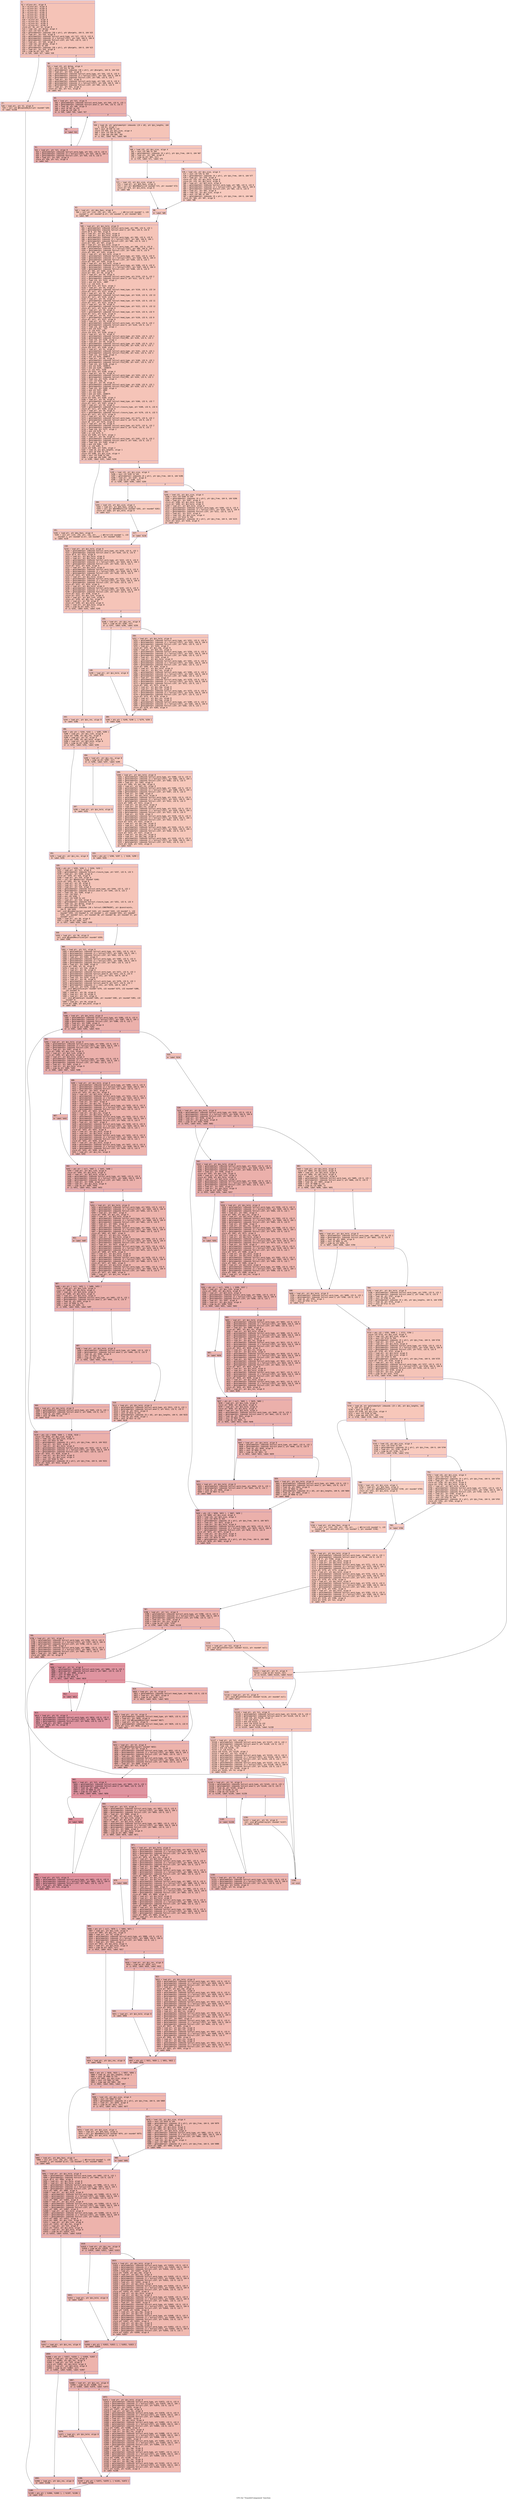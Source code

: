 digraph "CFG for 'TransferComponent' function" {
	label="CFG for 'TransferComponent' function";

	Node0x600003de4f00 [shape=record,color="#3d50c3ff", style=filled, fillcolor="#e8765c70" fontname="Courier",label="{1:\l|  %2 = alloca ptr, align 8\l  %3 = alloca ptr, align 8\l  %4 = alloca ptr, align 8\l  %5 = alloca ptr, align 8\l  %6 = alloca ptr, align 8\l  %7 = alloca ptr, align 8\l  %8 = alloca ptr, align 8\l  %9 = alloca ptr, align 8\l  %10 = alloca ptr, align 8\l  %11 = alloca ptr, align 8\l  %12 = alloca ptr, align 8\l  %13 = alloca ptr, align 8\l  store ptr %0, ptr %2, align 8\l  %14 = load i32, ptr @itop, align 4\l  %15 = sext i32 %14 to i64\l  %16 = getelementptr inbounds [30 x ptr], ptr @targets, i64 0, i64 %15\l  %17 = load ptr, ptr %16, align 8\l  %18 = getelementptr inbounds %struct.word_type, ptr %17, i32 0, i32 0\l  %19 = getelementptr inbounds [2 x %struct.LIST], ptr %18, i64 0, i64 0\l  %20 = getelementptr inbounds %struct.LIST, ptr %19, i32 0, i32 1\l  %21 = load ptr, ptr %20, align 8\l  %22 = load i32, ptr @itop, align 4\l  %23 = sext i32 %22 to i64\l  %24 = getelementptr inbounds [30 x ptr], ptr @targets, i64 0, i64 %23\l  %25 = load ptr, ptr %24, align 8\l  %26 = icmp eq ptr %21, %25\l  br i1 %26, label %27, label %30\l|{<s0>T|<s1>F}}"];
	Node0x600003de4f00:s0 -> Node0x600003de58b0[tooltip="1 -> 27\nProbability 37.50%" ];
	Node0x600003de4f00:s1 -> Node0x600003de5900[tooltip="1 -> 30\nProbability 62.50%" ];
	Node0x600003de58b0 [shape=record,color="#3d50c3ff", style=filled, fillcolor="#ec7f6370" fontname="Courier",label="{27:\l|  %28 = load ptr, ptr %2, align 8\l  %29 = call i32 @DisposeObject(ptr noundef %28)\l  br label %1158\l}"];
	Node0x600003de58b0 -> Node0x600003de7d40[tooltip="27 -> 1158\nProbability 100.00%" ];
	Node0x600003de5900 [shape=record,color="#3d50c3ff", style=filled, fillcolor="#e97a5f70" fontname="Courier",label="{30:\l|  %31 = load i32, ptr @itop, align 4\l  %32 = sext i32 %31 to i64\l  %33 = getelementptr inbounds [30 x ptr], ptr @targets, i64 0, i64 %32\l  %34 = load ptr, ptr %33, align 8\l  %35 = getelementptr inbounds %struct.word_type, ptr %34, i32 0, i32 0\l  %36 = getelementptr inbounds [2 x %struct.LIST], ptr %35, i64 0, i64 0\l  %37 = getelementptr inbounds %struct.LIST, ptr %36, i32 0, i32 1\l  %38 = load ptr, ptr %37, align 8\l  %39 = getelementptr inbounds %struct.word_type, ptr %38, i32 0, i32 0\l  %40 = getelementptr inbounds [2 x %struct.LIST], ptr %39, i64 0, i64 1\l  %41 = getelementptr inbounds %struct.LIST, ptr %40, i32 0, i32 0\l  %42 = load ptr, ptr %41, align 8\l  store ptr %42, ptr %11, align 8\l  br label %43\l}"];
	Node0x600003de5900 -> Node0x600003de5950[tooltip="30 -> 43\nProbability 100.00%" ];
	Node0x600003de5950 [shape=record,color="#3d50c3ff", style=filled, fillcolor="#d24b4070" fontname="Courier",label="{43:\l|  %44 = load ptr, ptr %11, align 8\l  %45 = getelementptr inbounds %struct.word_type, ptr %44, i32 0, i32 1\l  %46 = getelementptr inbounds %struct.anon.2, ptr %45, i32 0, i32 0\l  %47 = load i8, ptr %46, align 8\l  %48 = zext i8 %47 to i32\l  %49 = icmp eq i32 %48, 0\l  br i1 %49, label %50, label %57\l|{<s0>T|<s1>F}}"];
	Node0x600003de5950:s0 -> Node0x600003de59a0[tooltip="43 -> 50\nProbability 96.88%" ];
	Node0x600003de5950:s1 -> Node0x600003de5a40[tooltip="43 -> 57\nProbability 3.12%" ];
	Node0x600003de59a0 [shape=record,color="#3d50c3ff", style=filled, fillcolor="#d24b4070" fontname="Courier",label="{50:\l|  br label %51\l}"];
	Node0x600003de59a0 -> Node0x600003de59f0[tooltip="50 -> 51\nProbability 100.00%" ];
	Node0x600003de59f0 [shape=record,color="#3d50c3ff", style=filled, fillcolor="#d24b4070" fontname="Courier",label="{51:\l|  %52 = load ptr, ptr %11, align 8\l  %53 = getelementptr inbounds %struct.word_type, ptr %52, i32 0, i32 0\l  %54 = getelementptr inbounds [2 x %struct.LIST], ptr %53, i64 0, i64 1\l  %55 = getelementptr inbounds %struct.LIST, ptr %54, i32 0, i32 0\l  %56 = load ptr, ptr %55, align 8\l  store ptr %56, ptr %11, align 8\l  br label %43\l}"];
	Node0x600003de59f0 -> Node0x600003de5950[tooltip="51 -> 43\nProbability 100.00%" ];
	Node0x600003de5a40 [shape=record,color="#3d50c3ff", style=filled, fillcolor="#e97a5f70" fontname="Courier",label="{57:\l|  %58 = load i8, ptr getelementptr inbounds ([0 x i8], ptr @zz_lengths, i64\l... 0, i64 8), align 1\l  %59 = zext i8 %58 to i32\l  store i32 %59, ptr @zz_size, align 4\l  %60 = sext i32 %59 to i64\l  %61 = icmp uge i64 %60, 265\l  br i1 %61, label %62, label %65\l|{<s0>T|<s1>F}}"];
	Node0x600003de5a40:s0 -> Node0x600003de5a90[tooltip="57 -> 62\nProbability 50.00%" ];
	Node0x600003de5a40:s1 -> Node0x600003de5ae0[tooltip="57 -> 65\nProbability 50.00%" ];
	Node0x600003de5a90 [shape=record,color="#3d50c3ff", style=filled, fillcolor="#ed836670" fontname="Courier",label="{62:\l|  %63 = load ptr, ptr @no_fpos, align 8\l  %64 = call ptr (i32, i32, ptr, i32, ptr, ...) @Error(i32 noundef 1, i32\l... noundef 1, ptr noundef @.str, i32 noundef 1, ptr noundef %63)\l  br label %89\l}"];
	Node0x600003de5a90 -> Node0x600003de5c20[tooltip="62 -> 89\nProbability 100.00%" ];
	Node0x600003de5ae0 [shape=record,color="#3d50c3ff", style=filled, fillcolor="#ed836670" fontname="Courier",label="{65:\l|  %66 = load i32, ptr @zz_size, align 4\l  %67 = sext i32 %66 to i64\l  %68 = getelementptr inbounds [0 x ptr], ptr @zz_free, i64 0, i64 %67\l  %69 = load ptr, ptr %68, align 8\l  %70 = icmp eq ptr %69, null\l  br i1 %70, label %71, label %75\l|{<s0>T|<s1>F}}"];
	Node0x600003de5ae0:s0 -> Node0x600003de5b30[tooltip="65 -> 71\nProbability 37.50%" ];
	Node0x600003de5ae0:s1 -> Node0x600003de5b80[tooltip="65 -> 75\nProbability 62.50%" ];
	Node0x600003de5b30 [shape=record,color="#3d50c3ff", style=filled, fillcolor="#f08b6e70" fontname="Courier",label="{71:\l|  %72 = load i32, ptr @zz_size, align 4\l  %73 = load ptr, ptr @no_fpos, align 8\l  %74 = call ptr @GetMemory(i32 noundef %72, ptr noundef %73)\l  store ptr %74, ptr @zz_hold, align 8\l  br label %88\l}"];
	Node0x600003de5b30 -> Node0x600003de5bd0[tooltip="71 -> 88\nProbability 100.00%" ];
	Node0x600003de5b80 [shape=record,color="#3d50c3ff", style=filled, fillcolor="#ef886b70" fontname="Courier",label="{75:\l|  %76 = load i32, ptr @zz_size, align 4\l  %77 = sext i32 %76 to i64\l  %78 = getelementptr inbounds [0 x ptr], ptr @zz_free, i64 0, i64 %77\l  %79 = load ptr, ptr %78, align 8\l  store ptr %79, ptr @zz_hold, align 8\l  store ptr %79, ptr @zz_hold, align 8\l  %80 = load ptr, ptr @zz_hold, align 8\l  %81 = getelementptr inbounds %struct.word_type, ptr %80, i32 0, i32 0\l  %82 = getelementptr inbounds [2 x %struct.LIST], ptr %81, i64 0, i64 0\l  %83 = getelementptr inbounds %struct.LIST, ptr %82, i32 0, i32 0\l  %84 = load ptr, ptr %83, align 8\l  %85 = load i32, ptr @zz_size, align 4\l  %86 = sext i32 %85 to i64\l  %87 = getelementptr inbounds [0 x ptr], ptr @zz_free, i64 0, i64 %86\l  store ptr %84, ptr %87, align 8\l  br label %88\l}"];
	Node0x600003de5b80 -> Node0x600003de5bd0[tooltip="75 -> 88\nProbability 100.00%" ];
	Node0x600003de5bd0 [shape=record,color="#3d50c3ff", style=filled, fillcolor="#ed836670" fontname="Courier",label="{88:\l|  br label %89\l}"];
	Node0x600003de5bd0 -> Node0x600003de5c20[tooltip="88 -> 89\nProbability 100.00%" ];
	Node0x600003de5c20 [shape=record,color="#3d50c3ff", style=filled, fillcolor="#e97a5f70" fontname="Courier",label="{89:\l|  %90 = load ptr, ptr @zz_hold, align 8\l  %91 = getelementptr inbounds %struct.word_type, ptr %90, i32 0, i32 1\l  %92 = getelementptr inbounds %struct.anon.2, ptr %91, i32 0, i32 0\l  store i8 8, ptr %92, align 8\l  %93 = load ptr, ptr @zz_hold, align 8\l  %94 = load ptr, ptr @zz_hold, align 8\l  %95 = getelementptr inbounds %struct.word_type, ptr %94, i32 0, i32 0\l  %96 = getelementptr inbounds [2 x %struct.LIST], ptr %95, i64 0, i64 1\l  %97 = getelementptr inbounds %struct.LIST, ptr %96, i32 0, i32 1\l  store ptr %93, ptr %97, align 8\l  %98 = load ptr, ptr @zz_hold, align 8\l  %99 = getelementptr inbounds %struct.word_type, ptr %98, i32 0, i32 0\l  %100 = getelementptr inbounds [2 x %struct.LIST], ptr %99, i64 0, i64 1\l  %101 = getelementptr inbounds %struct.LIST, ptr %100, i32 0, i32 0\l  store ptr %93, ptr %101, align 8\l  %102 = load ptr, ptr @zz_hold, align 8\l  %103 = getelementptr inbounds %struct.word_type, ptr %102, i32 0, i32 0\l  %104 = getelementptr inbounds [2 x %struct.LIST], ptr %103, i64 0, i64 0\l  %105 = getelementptr inbounds %struct.LIST, ptr %104, i32 0, i32 1\l  store ptr %93, ptr %105, align 8\l  %106 = load ptr, ptr @zz_hold, align 8\l  %107 = getelementptr inbounds %struct.word_type, ptr %106, i32 0, i32 0\l  %108 = getelementptr inbounds [2 x %struct.LIST], ptr %107, i64 0, i64 0\l  %109 = getelementptr inbounds %struct.LIST, ptr %108, i32 0, i32 0\l  store ptr %93, ptr %109, align 8\l  store ptr %93, ptr %9, align 8\l  %110 = load ptr, ptr %9, align 8\l  %111 = getelementptr inbounds %struct.word_type, ptr %110, i32 0, i32 2\l  %112 = getelementptr inbounds %struct.anon.5, ptr %111, i32 0, i32 2\l  %113 = load i16, ptr %112, align 2\l  %114 = and i16 %113, -4097\l  %115 = or i16 %114, 0\l  store i16 %115, ptr %112, align 2\l  %116 = load ptr, ptr %9, align 8\l  %117 = getelementptr inbounds %struct.head_type, ptr %116, i32 0, i32 14\l  store ptr null, ptr %117, align 8\l  %118 = load ptr, ptr %9, align 8\l  %119 = getelementptr inbounds %struct.head_type, ptr %118, i32 0, i32 13\l  store ptr null, ptr %119, align 8\l  %120 = load ptr, ptr %9, align 8\l  %121 = getelementptr inbounds %struct.head_type, ptr %120, i32 0, i32 11\l  store ptr null, ptr %121, align 8\l  %122 = load ptr, ptr %9, align 8\l  %123 = getelementptr inbounds %struct.head_type, ptr %122, i32 0, i32 12\l  store ptr null, ptr %123, align 8\l  %124 = load ptr, ptr %9, align 8\l  %125 = getelementptr inbounds %struct.head_type, ptr %124, i32 0, i32 9\l  store ptr null, ptr %125, align 8\l  %126 = load ptr, ptr %9, align 8\l  %127 = getelementptr inbounds %struct.head_type, ptr %126, i32 0, i32 8\l  store ptr null, ptr %127, align 8\l  %128 = load ptr, ptr %9, align 8\l  %129 = getelementptr inbounds %struct.word_type, ptr %128, i32 0, i32 2\l  %130 = getelementptr inbounds %struct.anon.5, ptr %129, i32 0, i32 2\l  %131 = load i16, ptr %130, align 2\l  %132 = and i16 %131, -257\l  %133 = or i16 %132, 256\l  store i16 %133, ptr %130, align 2\l  %134 = load ptr, ptr %2, align 8\l  %135 = getelementptr inbounds %struct.word_type, ptr %134, i32 0, i32 1\l  %136 = getelementptr inbounds %struct.FILE_POS, ptr %135, i32 0, i32 2\l  %137 = load i16, ptr %136, align 2\l  %138 = load ptr, ptr %9, align 8\l  %139 = getelementptr inbounds %struct.word_type, ptr %138, i32 0, i32 1\l  %140 = getelementptr inbounds %struct.FILE_POS, ptr %139, i32 0, i32 2\l  store i16 %137, ptr %140, align 2\l  %141 = load ptr, ptr %2, align 8\l  %142 = getelementptr inbounds %struct.word_type, ptr %141, i32 0, i32 1\l  %143 = getelementptr inbounds %struct.FILE_POS, ptr %142, i32 0, i32 3\l  %144 = load i32, ptr %143, align 4\l  %145 = and i32 %144, 1048575\l  %146 = load ptr, ptr %9, align 8\l  %147 = getelementptr inbounds %struct.word_type, ptr %146, i32 0, i32 1\l  %148 = getelementptr inbounds %struct.FILE_POS, ptr %147, i32 0, i32 3\l  %149 = load i32, ptr %148, align 4\l  %150 = and i32 %145, 1048575\l  %151 = and i32 %149, -1048576\l  %152 = or i32 %151, %150\l  store i32 %152, ptr %148, align 4\l  %153 = load ptr, ptr %2, align 8\l  %154 = getelementptr inbounds %struct.word_type, ptr %153, i32 0, i32 1\l  %155 = getelementptr inbounds %struct.FILE_POS, ptr %154, i32 0, i32 3\l  %156 = load i32, ptr %155, align 4\l  %157 = lshr i32 %156, 20\l  %158 = load ptr, ptr %9, align 8\l  %159 = getelementptr inbounds %struct.word_type, ptr %158, i32 0, i32 1\l  %160 = getelementptr inbounds %struct.FILE_POS, ptr %159, i32 0, i32 3\l  %161 = load i32, ptr %160, align 4\l  %162 = and i32 %157, 4095\l  %163 = shl i32 %162, 20\l  %164 = and i32 %161, 1048575\l  %165 = or i32 %164, %163\l  store i32 %165, ptr %160, align 4\l  %166 = load ptr, ptr %9, align 8\l  %167 = getelementptr inbounds %struct.head_type, ptr %166, i32 0, i32 7\l  store ptr null, ptr %167, align 8\l  %168 = load ptr, ptr %9, align 8\l  %169 = getelementptr inbounds %struct.closure_type, ptr %168, i32 0, i32 6\l  store ptr null, ptr %169, align 8\l  %170 = load ptr, ptr %9, align 8\l  %171 = getelementptr inbounds %struct.closure_type, ptr %170, i32 0, i32 5\l  store ptr null, ptr %171, align 8\l  %172 = load ptr, ptr %9, align 8\l  %173 = getelementptr inbounds %struct.word_type, ptr %172, i32 0, i32 2\l  %174 = getelementptr inbounds %struct.anon.5, ptr %173, i32 0, i32 0\l  store i8 -127, ptr %174, align 8\l  %175 = load ptr, ptr %9, align 8\l  %176 = getelementptr inbounds %struct.word_type, ptr %175, i32 0, i32 2\l  %177 = getelementptr inbounds %struct.anon.5, ptr %176, i32 0, i32 2\l  %178 = load i16, ptr %177, align 2\l  %179 = and i16 %178, -3\l  %180 = or i16 %179, 0\l  store i16 %180, ptr %177, align 2\l  %181 = load ptr, ptr %9, align 8\l  %182 = getelementptr inbounds %struct.word_type, ptr %181, i32 0, i32 2\l  %183 = getelementptr inbounds %struct.anon.5, ptr %182, i32 0, i32 2\l  %184 = load i16, ptr %183, align 2\l  %185 = and i16 %184, -129\l  %186 = or i16 %185, 0\l  store i16 %186, ptr %183, align 2\l  %187 = load i8, ptr @zz_lengths, align 1\l  %188 = zext i8 %187 to i32\l  store i32 %188, ptr @zz_size, align 4\l  %189 = sext i32 %188 to i64\l  %190 = icmp uge i64 %189, 265\l  br i1 %190, label %191, label %194\l|{<s0>T|<s1>F}}"];
	Node0x600003de5c20:s0 -> Node0x600003de5c70[tooltip="89 -> 191\nProbability 50.00%" ];
	Node0x600003de5c20:s1 -> Node0x600003de5cc0[tooltip="89 -> 194\nProbability 50.00%" ];
	Node0x600003de5c70 [shape=record,color="#3d50c3ff", style=filled, fillcolor="#ed836670" fontname="Courier",label="{191:\l|  %192 = load ptr, ptr @no_fpos, align 8\l  %193 = call ptr (i32, i32, ptr, i32, ptr, ...) @Error(i32 noundef 1, i32\l... noundef 1, ptr noundef @.str, i32 noundef 1, ptr noundef %192)\l  br label %218\l}"];
	Node0x600003de5c70 -> Node0x600003de5e00[tooltip="191 -> 218\nProbability 100.00%" ];
	Node0x600003de5cc0 [shape=record,color="#3d50c3ff", style=filled, fillcolor="#ed836670" fontname="Courier",label="{194:\l|  %195 = load i32, ptr @zz_size, align 4\l  %196 = sext i32 %195 to i64\l  %197 = getelementptr inbounds [0 x ptr], ptr @zz_free, i64 0, i64 %196\l  %198 = load ptr, ptr %197, align 8\l  %199 = icmp eq ptr %198, null\l  br i1 %199, label %200, label %204\l|{<s0>T|<s1>F}}"];
	Node0x600003de5cc0:s0 -> Node0x600003de5d10[tooltip="194 -> 200\nProbability 37.50%" ];
	Node0x600003de5cc0:s1 -> Node0x600003de5d60[tooltip="194 -> 204\nProbability 62.50%" ];
	Node0x600003de5d10 [shape=record,color="#3d50c3ff", style=filled, fillcolor="#f08b6e70" fontname="Courier",label="{200:\l|  %201 = load i32, ptr @zz_size, align 4\l  %202 = load ptr, ptr @no_fpos, align 8\l  %203 = call ptr @GetMemory(i32 noundef %201, ptr noundef %202)\l  store ptr %203, ptr @zz_hold, align 8\l  br label %217\l}"];
	Node0x600003de5d10 -> Node0x600003de5db0[tooltip="200 -> 217\nProbability 100.00%" ];
	Node0x600003de5d60 [shape=record,color="#3d50c3ff", style=filled, fillcolor="#ef886b70" fontname="Courier",label="{204:\l|  %205 = load i32, ptr @zz_size, align 4\l  %206 = sext i32 %205 to i64\l  %207 = getelementptr inbounds [0 x ptr], ptr @zz_free, i64 0, i64 %206\l  %208 = load ptr, ptr %207, align 8\l  store ptr %208, ptr @zz_hold, align 8\l  store ptr %208, ptr @zz_hold, align 8\l  %209 = load ptr, ptr @zz_hold, align 8\l  %210 = getelementptr inbounds %struct.word_type, ptr %209, i32 0, i32 0\l  %211 = getelementptr inbounds [2 x %struct.LIST], ptr %210, i64 0, i64 0\l  %212 = getelementptr inbounds %struct.LIST, ptr %211, i32 0, i32 0\l  %213 = load ptr, ptr %212, align 8\l  %214 = load i32, ptr @zz_size, align 4\l  %215 = sext i32 %214 to i64\l  %216 = getelementptr inbounds [0 x ptr], ptr @zz_free, i64 0, i64 %215\l  store ptr %213, ptr %216, align 8\l  br label %217\l}"];
	Node0x600003de5d60 -> Node0x600003de5db0[tooltip="204 -> 217\nProbability 100.00%" ];
	Node0x600003de5db0 [shape=record,color="#3d50c3ff", style=filled, fillcolor="#ed836670" fontname="Courier",label="{217:\l|  br label %218\l}"];
	Node0x600003de5db0 -> Node0x600003de5e00[tooltip="217 -> 218\nProbability 100.00%" ];
	Node0x600003de5e00 [shape=record,color="#3d50c3ff", style=filled, fillcolor="#e97a5f70" fontname="Courier",label="{218:\l|  %219 = load ptr, ptr @zz_hold, align 8\l  %220 = getelementptr inbounds %struct.word_type, ptr %219, i32 0, i32 1\l  %221 = getelementptr inbounds %struct.anon.2, ptr %220, i32 0, i32 0\l  store i8 0, ptr %221, align 8\l  %222 = load ptr, ptr @zz_hold, align 8\l  %223 = load ptr, ptr @zz_hold, align 8\l  %224 = getelementptr inbounds %struct.word_type, ptr %223, i32 0, i32 0\l  %225 = getelementptr inbounds [2 x %struct.LIST], ptr %224, i64 0, i64 1\l  %226 = getelementptr inbounds %struct.LIST, ptr %225, i32 0, i32 1\l  store ptr %222, ptr %226, align 8\l  %227 = load ptr, ptr @zz_hold, align 8\l  %228 = getelementptr inbounds %struct.word_type, ptr %227, i32 0, i32 0\l  %229 = getelementptr inbounds [2 x %struct.LIST], ptr %228, i64 0, i64 1\l  %230 = getelementptr inbounds %struct.LIST, ptr %229, i32 0, i32 0\l  store ptr %222, ptr %230, align 8\l  %231 = load ptr, ptr @zz_hold, align 8\l  %232 = getelementptr inbounds %struct.word_type, ptr %231, i32 0, i32 0\l  %233 = getelementptr inbounds [2 x %struct.LIST], ptr %232, i64 0, i64 0\l  %234 = getelementptr inbounds %struct.LIST, ptr %233, i32 0, i32 1\l  store ptr %222, ptr %234, align 8\l  %235 = load ptr, ptr @zz_hold, align 8\l  %236 = getelementptr inbounds %struct.word_type, ptr %235, i32 0, i32 0\l  %237 = getelementptr inbounds [2 x %struct.LIST], ptr %236, i64 0, i64 0\l  %238 = getelementptr inbounds %struct.LIST, ptr %237, i32 0, i32 0\l  store ptr %222, ptr %238, align 8\l  store ptr %222, ptr @xx_link, align 8\l  %239 = load ptr, ptr @xx_link, align 8\l  store ptr %239, ptr @zz_res, align 8\l  %240 = load ptr, ptr %9, align 8\l  store ptr %240, ptr @zz_hold, align 8\l  %241 = load ptr, ptr @zz_hold, align 8\l  %242 = icmp eq ptr %241, null\l  br i1 %242, label %243, label %245\l|{<s0>T|<s1>F}}"];
	Node0x600003de5e00:s0 -> Node0x600003de5e50[tooltip="218 -> 243\nProbability 37.50%" ];
	Node0x600003de5e00:s1 -> Node0x600003de5ea0[tooltip="218 -> 245\nProbability 62.50%" ];
	Node0x600003de5e50 [shape=record,color="#3d50c3ff", style=filled, fillcolor="#ef886b70" fontname="Courier",label="{243:\l|  %244 = load ptr, ptr @zz_res, align 8\l  br label %286\l}"];
	Node0x600003de5e50 -> Node0x600003de5fe0[tooltip="243 -> 286\nProbability 100.00%" ];
	Node0x600003de5ea0 [shape=record,color="#3d50c3ff", style=filled, fillcolor="#ec7f6370" fontname="Courier",label="{245:\l|  %246 = load ptr, ptr @zz_res, align 8\l  %247 = icmp eq ptr %246, null\l  br i1 %247, label %248, label %250\l|{<s0>T|<s1>F}}"];
	Node0x600003de5ea0:s0 -> Node0x600003de5ef0[tooltip="245 -> 248\nProbability 37.50%" ];
	Node0x600003de5ea0:s1 -> Node0x600003de5f40[tooltip="245 -> 250\nProbability 62.50%" ];
	Node0x600003de5ef0 [shape=record,color="#3d50c3ff", style=filled, fillcolor="#f08b6e70" fontname="Courier",label="{248:\l|  %249 = load ptr, ptr @zz_hold, align 8\l  br label %284\l}"];
	Node0x600003de5ef0 -> Node0x600003de5f90[tooltip="248 -> 284\nProbability 100.00%" ];
	Node0x600003de5f40 [shape=record,color="#3d50c3ff", style=filled, fillcolor="#ed836670" fontname="Courier",label="{250:\l|  %251 = load ptr, ptr @zz_hold, align 8\l  %252 = getelementptr inbounds %struct.word_type, ptr %251, i32 0, i32 0\l  %253 = getelementptr inbounds [2 x %struct.LIST], ptr %252, i64 0, i64 0\l  %254 = getelementptr inbounds %struct.LIST, ptr %253, i32 0, i32 0\l  %255 = load ptr, ptr %254, align 8\l  store ptr %255, ptr @zz_tmp, align 8\l  %256 = load ptr, ptr @zz_res, align 8\l  %257 = getelementptr inbounds %struct.word_type, ptr %256, i32 0, i32 0\l  %258 = getelementptr inbounds [2 x %struct.LIST], ptr %257, i64 0, i64 0\l  %259 = getelementptr inbounds %struct.LIST, ptr %258, i32 0, i32 0\l  %260 = load ptr, ptr %259, align 8\l  %261 = load ptr, ptr @zz_hold, align 8\l  %262 = getelementptr inbounds %struct.word_type, ptr %261, i32 0, i32 0\l  %263 = getelementptr inbounds [2 x %struct.LIST], ptr %262, i64 0, i64 0\l  %264 = getelementptr inbounds %struct.LIST, ptr %263, i32 0, i32 0\l  store ptr %260, ptr %264, align 8\l  %265 = load ptr, ptr @zz_hold, align 8\l  %266 = load ptr, ptr @zz_res, align 8\l  %267 = getelementptr inbounds %struct.word_type, ptr %266, i32 0, i32 0\l  %268 = getelementptr inbounds [2 x %struct.LIST], ptr %267, i64 0, i64 0\l  %269 = getelementptr inbounds %struct.LIST, ptr %268, i32 0, i32 0\l  %270 = load ptr, ptr %269, align 8\l  %271 = getelementptr inbounds %struct.word_type, ptr %270, i32 0, i32 0\l  %272 = getelementptr inbounds [2 x %struct.LIST], ptr %271, i64 0, i64 0\l  %273 = getelementptr inbounds %struct.LIST, ptr %272, i32 0, i32 1\l  store ptr %265, ptr %273, align 8\l  %274 = load ptr, ptr @zz_tmp, align 8\l  %275 = load ptr, ptr @zz_res, align 8\l  %276 = getelementptr inbounds %struct.word_type, ptr %275, i32 0, i32 0\l  %277 = getelementptr inbounds [2 x %struct.LIST], ptr %276, i64 0, i64 0\l  %278 = getelementptr inbounds %struct.LIST, ptr %277, i32 0, i32 0\l  store ptr %274, ptr %278, align 8\l  %279 = load ptr, ptr @zz_res, align 8\l  %280 = load ptr, ptr @zz_tmp, align 8\l  %281 = getelementptr inbounds %struct.word_type, ptr %280, i32 0, i32 0\l  %282 = getelementptr inbounds [2 x %struct.LIST], ptr %281, i64 0, i64 0\l  %283 = getelementptr inbounds %struct.LIST, ptr %282, i32 0, i32 1\l  store ptr %279, ptr %283, align 8\l  br label %284\l}"];
	Node0x600003de5f40 -> Node0x600003de5f90[tooltip="250 -> 284\nProbability 100.00%" ];
	Node0x600003de5f90 [shape=record,color="#3d50c3ff", style=filled, fillcolor="#ec7f6370" fontname="Courier",label="{284:\l|  %285 = phi ptr [ %249, %248 ], [ %279, %250 ]\l  br label %286\l}"];
	Node0x600003de5f90 -> Node0x600003de5fe0[tooltip="284 -> 286\nProbability 100.00%" ];
	Node0x600003de5fe0 [shape=record,color="#3d50c3ff", style=filled, fillcolor="#e97a5f70" fontname="Courier",label="{286:\l|  %287 = phi ptr [ %244, %243 ], [ %285, %284 ]\l  %288 = load ptr, ptr @xx_link, align 8\l  store ptr %288, ptr @zz_res, align 8\l  %289 = load ptr, ptr %2, align 8\l  store ptr %289, ptr @zz_hold, align 8\l  %290 = load ptr, ptr @zz_hold, align 8\l  %291 = icmp eq ptr %290, null\l  br i1 %291, label %292, label %294\l|{<s0>T|<s1>F}}"];
	Node0x600003de5fe0:s0 -> Node0x600003de6030[tooltip="286 -> 292\nProbability 37.50%" ];
	Node0x600003de5fe0:s1 -> Node0x600003de6080[tooltip="286 -> 294\nProbability 62.50%" ];
	Node0x600003de6030 [shape=record,color="#3d50c3ff", style=filled, fillcolor="#ef886b70" fontname="Courier",label="{292:\l|  %293 = load ptr, ptr @zz_res, align 8\l  br label %335\l}"];
	Node0x600003de6030 -> Node0x600003de61c0[tooltip="292 -> 335\nProbability 100.00%" ];
	Node0x600003de6080 [shape=record,color="#3d50c3ff", style=filled, fillcolor="#ec7f6370" fontname="Courier",label="{294:\l|  %295 = load ptr, ptr @zz_res, align 8\l  %296 = icmp eq ptr %295, null\l  br i1 %296, label %297, label %299\l|{<s0>T|<s1>F}}"];
	Node0x600003de6080:s0 -> Node0x600003de60d0[tooltip="294 -> 297\nProbability 37.50%" ];
	Node0x600003de6080:s1 -> Node0x600003de6120[tooltip="294 -> 299\nProbability 62.50%" ];
	Node0x600003de60d0 [shape=record,color="#3d50c3ff", style=filled, fillcolor="#f08b6e70" fontname="Courier",label="{297:\l|  %298 = load ptr, ptr @zz_hold, align 8\l  br label %333\l}"];
	Node0x600003de60d0 -> Node0x600003de6170[tooltip="297 -> 333\nProbability 100.00%" ];
	Node0x600003de6120 [shape=record,color="#3d50c3ff", style=filled, fillcolor="#ed836670" fontname="Courier",label="{299:\l|  %300 = load ptr, ptr @zz_hold, align 8\l  %301 = getelementptr inbounds %struct.word_type, ptr %300, i32 0, i32 0\l  %302 = getelementptr inbounds [2 x %struct.LIST], ptr %301, i64 0, i64 1\l  %303 = getelementptr inbounds %struct.LIST, ptr %302, i32 0, i32 0\l  %304 = load ptr, ptr %303, align 8\l  store ptr %304, ptr @zz_tmp, align 8\l  %305 = load ptr, ptr @zz_res, align 8\l  %306 = getelementptr inbounds %struct.word_type, ptr %305, i32 0, i32 0\l  %307 = getelementptr inbounds [2 x %struct.LIST], ptr %306, i64 0, i64 1\l  %308 = getelementptr inbounds %struct.LIST, ptr %307, i32 0, i32 0\l  %309 = load ptr, ptr %308, align 8\l  %310 = load ptr, ptr @zz_hold, align 8\l  %311 = getelementptr inbounds %struct.word_type, ptr %310, i32 0, i32 0\l  %312 = getelementptr inbounds [2 x %struct.LIST], ptr %311, i64 0, i64 1\l  %313 = getelementptr inbounds %struct.LIST, ptr %312, i32 0, i32 0\l  store ptr %309, ptr %313, align 8\l  %314 = load ptr, ptr @zz_hold, align 8\l  %315 = load ptr, ptr @zz_res, align 8\l  %316 = getelementptr inbounds %struct.word_type, ptr %315, i32 0, i32 0\l  %317 = getelementptr inbounds [2 x %struct.LIST], ptr %316, i64 0, i64 1\l  %318 = getelementptr inbounds %struct.LIST, ptr %317, i32 0, i32 0\l  %319 = load ptr, ptr %318, align 8\l  %320 = getelementptr inbounds %struct.word_type, ptr %319, i32 0, i32 0\l  %321 = getelementptr inbounds [2 x %struct.LIST], ptr %320, i64 0, i64 1\l  %322 = getelementptr inbounds %struct.LIST, ptr %321, i32 0, i32 1\l  store ptr %314, ptr %322, align 8\l  %323 = load ptr, ptr @zz_tmp, align 8\l  %324 = load ptr, ptr @zz_res, align 8\l  %325 = getelementptr inbounds %struct.word_type, ptr %324, i32 0, i32 0\l  %326 = getelementptr inbounds [2 x %struct.LIST], ptr %325, i64 0, i64 1\l  %327 = getelementptr inbounds %struct.LIST, ptr %326, i32 0, i32 0\l  store ptr %323, ptr %327, align 8\l  %328 = load ptr, ptr @zz_res, align 8\l  %329 = load ptr, ptr @zz_tmp, align 8\l  %330 = getelementptr inbounds %struct.word_type, ptr %329, i32 0, i32 0\l  %331 = getelementptr inbounds [2 x %struct.LIST], ptr %330, i64 0, i64 1\l  %332 = getelementptr inbounds %struct.LIST, ptr %331, i32 0, i32 1\l  store ptr %328, ptr %332, align 8\l  br label %333\l}"];
	Node0x600003de6120 -> Node0x600003de6170[tooltip="299 -> 333\nProbability 100.00%" ];
	Node0x600003de6170 [shape=record,color="#3d50c3ff", style=filled, fillcolor="#ec7f6370" fontname="Courier",label="{333:\l|  %334 = phi ptr [ %298, %297 ], [ %328, %299 ]\l  br label %335\l}"];
	Node0x600003de6170 -> Node0x600003de61c0[tooltip="333 -> 335\nProbability 100.00%" ];
	Node0x600003de61c0 [shape=record,color="#3d50c3ff", style=filled, fillcolor="#e97a5f70" fontname="Courier",label="{335:\l|  %336 = phi ptr [ %293, %292 ], [ %334, %333 ]\l  %337 = load ptr, ptr %11, align 8\l  %338 = getelementptr inbounds %struct.closure_type, ptr %337, i32 0, i32 5\l  %339 = load ptr, ptr %338, align 8\l  store ptr %339, ptr %10, align 8\l  %340 = load ptr, ptr %10, align 8\l  %341 = call ptr @GetEnv(ptr noundef %340)\l  store ptr %341, ptr %4, align 8\l  %342 = load ptr, ptr %9, align 8\l  %343 = load ptr, ptr %4, align 8\l  %344 = load ptr, ptr %10, align 8\l  %345 = getelementptr inbounds %struct.word_type, ptr %344, i32 0, i32 2\l  %346 = getelementptr inbounds %struct.anon.5, ptr %345, i32 0, i32 2\l  %347 = load i16, ptr %346, align 2\l  %348 = lshr i16 %347, 2\l  %349 = and i16 %348, 1\l  %350 = zext i16 %349 to i32\l  %351 = load ptr, ptr %10, align 8\l  %352 = getelementptr inbounds %struct.closure_type, ptr %351, i32 0, i32 4\l  %353 = load i32, ptr @itop, align 4\l  %354 = sext i32 %353 to i64\l  %355 = getelementptr inbounds [30 x %struct.CONSTRAINT], ptr @constraints,\l... i64 0, i64 %354\l  call void @SizeGalley(ptr noundef %342, ptr noundef %343, i32 noundef 1, i32\l... noundef %350, i32 noundef 0, i32 noundef 1, ptr noundef %352, ptr noundef\l... %355, ptr noundef null, ptr noundef %8, ptr noundef %6, ptr noundef %7, ptr\l... noundef null)\l  %356 = load ptr, ptr %6, align 8\l  %357 = icmp ne ptr %356, null\l  br i1 %357, label %358, label %360\l|{<s0>T|<s1>F}}"];
	Node0x600003de61c0:s0 -> Node0x600003de6210[tooltip="335 -> 358\nProbability 62.50%" ];
	Node0x600003de61c0:s1 -> Node0x600003de6260[tooltip="335 -> 360\nProbability 37.50%" ];
	Node0x600003de6210 [shape=record,color="#3d50c3ff", style=filled, fillcolor="#ec7f6370" fontname="Courier",label="{358:\l|  %359 = load ptr, ptr %6, align 8\l  call void @ExpandRecursives(ptr noundef %359)\l  br label %360\l}"];
	Node0x600003de6210 -> Node0x600003de6260[tooltip="358 -> 360\nProbability 100.00%" ];
	Node0x600003de6260 [shape=record,color="#3d50c3ff", style=filled, fillcolor="#e97a5f70" fontname="Courier",label="{360:\l|  %361 = load ptr, ptr %11, align 8\l  %362 = getelementptr inbounds %struct.word_type, ptr %361, i32 0, i32 0\l  %363 = getelementptr inbounds [2 x %struct.LIST], ptr %362, i64 0, i64 1\l  %364 = getelementptr inbounds %struct.LIST, ptr %363, i32 0, i32 1\l  %365 = load ptr, ptr %364, align 8\l  %366 = getelementptr inbounds %struct.word_type, ptr %365, i32 0, i32 0\l  %367 = getelementptr inbounds [2 x %struct.LIST], ptr %366, i64 0, i64 0\l  %368 = getelementptr inbounds %struct.LIST, ptr %367, i32 0, i32 0\l  %369 = load ptr, ptr %368, align 8\l  store ptr %369, ptr %5, align 8\l  %370 = load ptr, ptr %10, align 8\l  %371 = load ptr, ptr %9, align 8\l  %372 = getelementptr inbounds %struct.word_type, ptr %371, i32 0, i32 3\l  %373 = getelementptr inbounds %struct.anon.9, ptr %372, i32 0, i32 0\l  %374 = getelementptr inbounds [2 x i32], ptr %373, i64 0, i64 0\l  %375 = load i32, ptr %374, align 8\l  %376 = load ptr, ptr %9, align 8\l  %377 = getelementptr inbounds %struct.word_type, ptr %376, i32 0, i32 3\l  %378 = getelementptr inbounds %struct.anon.9, ptr %377, i32 0, i32 1\l  %379 = getelementptr inbounds [2 x i32], ptr %378, i64 0, i64 0\l  %380 = load i32, ptr %379, align 8\l  call void @AdjustSize(ptr noundef %370, i32 noundef %375, i32 noundef %380,\l... i32 noundef 0)\l  %381 = load ptr, ptr %9, align 8\l  %382 = load ptr, ptr %9, align 8\l  %383 = load ptr, ptr %11, align 8\l  call void @Promote(ptr noundef %381, ptr noundef %382, ptr noundef %383, i32\l... noundef 0)\l  %384 = load ptr, ptr %9, align 8\l  store ptr %384, ptr @xx_hold, align 8\l  br label %385\l}"];
	Node0x600003de6260 -> Node0x600003de62b0[tooltip="360 -> 385\nProbability 100.00%" ];
	Node0x600003de62b0 [shape=record,color="#3d50c3ff", style=filled, fillcolor="#d24b4070" fontname="Courier",label="{385:\l|  %386 = load ptr, ptr @xx_hold, align 8\l  %387 = getelementptr inbounds %struct.word_type, ptr %386, i32 0, i32 0\l  %388 = getelementptr inbounds [2 x %struct.LIST], ptr %387, i64 0, i64 1\l  %389 = getelementptr inbounds %struct.LIST, ptr %388, i32 0, i32 1\l  %390 = load ptr, ptr %389, align 8\l  %391 = load ptr, ptr @xx_hold, align 8\l  %392 = icmp ne ptr %390, %391\l  br i1 %392, label %393, label %533\l|{<s0>T|<s1>F}}"];
	Node0x600003de62b0:s0 -> Node0x600003de6300[tooltip="385 -> 393\nProbability 96.88%" ];
	Node0x600003de62b0:s1 -> Node0x600003de6670[tooltip="385 -> 533\nProbability 3.12%" ];
	Node0x600003de6300 [shape=record,color="#3d50c3ff", style=filled, fillcolor="#d24b4070" fontname="Courier",label="{393:\l|  %394 = load ptr, ptr @xx_hold, align 8\l  %395 = getelementptr inbounds %struct.word_type, ptr %394, i32 0, i32 0\l  %396 = getelementptr inbounds [2 x %struct.LIST], ptr %395, i64 0, i64 1\l  %397 = getelementptr inbounds %struct.LIST, ptr %396, i32 0, i32 1\l  %398 = load ptr, ptr %397, align 8\l  store ptr %398, ptr @xx_link, align 8\l  %399 = load ptr, ptr @xx_link, align 8\l  store ptr %399, ptr @zz_hold, align 8\l  %400 = load ptr, ptr @zz_hold, align 8\l  %401 = getelementptr inbounds %struct.word_type, ptr %400, i32 0, i32 0\l  %402 = getelementptr inbounds [2 x %struct.LIST], ptr %401, i64 0, i64 1\l  %403 = getelementptr inbounds %struct.LIST, ptr %402, i32 0, i32 1\l  %404 = load ptr, ptr %403, align 8\l  %405 = load ptr, ptr @zz_hold, align 8\l  %406 = icmp eq ptr %404, %405\l  br i1 %406, label %407, label %408\l|{<s0>T|<s1>F}}"];
	Node0x600003de6300:s0 -> Node0x600003de6350[tooltip="393 -> 407\nProbability 37.50%" ];
	Node0x600003de6300:s1 -> Node0x600003de63a0[tooltip="393 -> 408\nProbability 62.50%" ];
	Node0x600003de6350 [shape=record,color="#3d50c3ff", style=filled, fillcolor="#dc5d4a70" fontname="Courier",label="{407:\l|  br label %442\l}"];
	Node0x600003de6350 -> Node0x600003de63f0[tooltip="407 -> 442\nProbability 100.00%" ];
	Node0x600003de63a0 [shape=record,color="#3d50c3ff", style=filled, fillcolor="#d6524470" fontname="Courier",label="{408:\l|  %409 = load ptr, ptr @zz_hold, align 8\l  %410 = getelementptr inbounds %struct.word_type, ptr %409, i32 0, i32 0\l  %411 = getelementptr inbounds [2 x %struct.LIST], ptr %410, i64 0, i64 1\l  %412 = getelementptr inbounds %struct.LIST, ptr %411, i32 0, i32 1\l  %413 = load ptr, ptr %412, align 8\l  store ptr %413, ptr @zz_res, align 8\l  %414 = load ptr, ptr @zz_hold, align 8\l  %415 = getelementptr inbounds %struct.word_type, ptr %414, i32 0, i32 0\l  %416 = getelementptr inbounds [2 x %struct.LIST], ptr %415, i64 0, i64 1\l  %417 = getelementptr inbounds %struct.LIST, ptr %416, i32 0, i32 0\l  %418 = load ptr, ptr %417, align 8\l  %419 = load ptr, ptr @zz_res, align 8\l  %420 = getelementptr inbounds %struct.word_type, ptr %419, i32 0, i32 0\l  %421 = getelementptr inbounds [2 x %struct.LIST], ptr %420, i64 0, i64 1\l  %422 = getelementptr inbounds %struct.LIST, ptr %421, i32 0, i32 0\l  store ptr %418, ptr %422, align 8\l  %423 = load ptr, ptr @zz_res, align 8\l  %424 = load ptr, ptr @zz_hold, align 8\l  %425 = getelementptr inbounds %struct.word_type, ptr %424, i32 0, i32 0\l  %426 = getelementptr inbounds [2 x %struct.LIST], ptr %425, i64 0, i64 1\l  %427 = getelementptr inbounds %struct.LIST, ptr %426, i32 0, i32 0\l  %428 = load ptr, ptr %427, align 8\l  %429 = getelementptr inbounds %struct.word_type, ptr %428, i32 0, i32 0\l  %430 = getelementptr inbounds [2 x %struct.LIST], ptr %429, i64 0, i64 1\l  %431 = getelementptr inbounds %struct.LIST, ptr %430, i32 0, i32 1\l  store ptr %423, ptr %431, align 8\l  %432 = load ptr, ptr @zz_hold, align 8\l  %433 = load ptr, ptr @zz_hold, align 8\l  %434 = getelementptr inbounds %struct.word_type, ptr %433, i32 0, i32 0\l  %435 = getelementptr inbounds [2 x %struct.LIST], ptr %434, i64 0, i64 1\l  %436 = getelementptr inbounds %struct.LIST, ptr %435, i32 0, i32 1\l  store ptr %432, ptr %436, align 8\l  %437 = load ptr, ptr @zz_hold, align 8\l  %438 = getelementptr inbounds %struct.word_type, ptr %437, i32 0, i32 0\l  %439 = getelementptr inbounds [2 x %struct.LIST], ptr %438, i64 0, i64 1\l  %440 = getelementptr inbounds %struct.LIST, ptr %439, i32 0, i32 0\l  store ptr %432, ptr %440, align 8\l  %441 = load ptr, ptr @zz_res, align 8\l  br label %442\l}"];
	Node0x600003de63a0 -> Node0x600003de63f0[tooltip="408 -> 442\nProbability 100.00%" ];
	Node0x600003de63f0 [shape=record,color="#3d50c3ff", style=filled, fillcolor="#d24b4070" fontname="Courier",label="{442:\l|  %443 = phi ptr [ null, %407 ], [ %441, %408 ]\l  %444 = load ptr, ptr @xx_link, align 8\l  store ptr %444, ptr @zz_hold, align 8\l  %445 = load ptr, ptr @zz_hold, align 8\l  %446 = getelementptr inbounds %struct.word_type, ptr %445, i32 0, i32 0\l  %447 = getelementptr inbounds [2 x %struct.LIST], ptr %446, i64 0, i64 0\l  %448 = getelementptr inbounds %struct.LIST, ptr %447, i32 0, i32 1\l  %449 = load ptr, ptr %448, align 8\l  %450 = load ptr, ptr @zz_hold, align 8\l  %451 = icmp eq ptr %449, %450\l  br i1 %451, label %452, label %453\l|{<s0>T|<s1>F}}"];
	Node0x600003de63f0:s0 -> Node0x600003de6440[tooltip="442 -> 452\nProbability 37.50%" ];
	Node0x600003de63f0:s1 -> Node0x600003de6490[tooltip="442 -> 453\nProbability 62.50%" ];
	Node0x600003de6440 [shape=record,color="#3d50c3ff", style=filled, fillcolor="#dc5d4a70" fontname="Courier",label="{452:\l|  br label %487\l}"];
	Node0x600003de6440 -> Node0x600003de64e0[tooltip="452 -> 487\nProbability 100.00%" ];
	Node0x600003de6490 [shape=record,color="#3d50c3ff", style=filled, fillcolor="#d6524470" fontname="Courier",label="{453:\l|  %454 = load ptr, ptr @zz_hold, align 8\l  %455 = getelementptr inbounds %struct.word_type, ptr %454, i32 0, i32 0\l  %456 = getelementptr inbounds [2 x %struct.LIST], ptr %455, i64 0, i64 0\l  %457 = getelementptr inbounds %struct.LIST, ptr %456, i32 0, i32 1\l  %458 = load ptr, ptr %457, align 8\l  store ptr %458, ptr @zz_res, align 8\l  %459 = load ptr, ptr @zz_hold, align 8\l  %460 = getelementptr inbounds %struct.word_type, ptr %459, i32 0, i32 0\l  %461 = getelementptr inbounds [2 x %struct.LIST], ptr %460, i64 0, i64 0\l  %462 = getelementptr inbounds %struct.LIST, ptr %461, i32 0, i32 0\l  %463 = load ptr, ptr %462, align 8\l  %464 = load ptr, ptr @zz_res, align 8\l  %465 = getelementptr inbounds %struct.word_type, ptr %464, i32 0, i32 0\l  %466 = getelementptr inbounds [2 x %struct.LIST], ptr %465, i64 0, i64 0\l  %467 = getelementptr inbounds %struct.LIST, ptr %466, i32 0, i32 0\l  store ptr %463, ptr %467, align 8\l  %468 = load ptr, ptr @zz_res, align 8\l  %469 = load ptr, ptr @zz_hold, align 8\l  %470 = getelementptr inbounds %struct.word_type, ptr %469, i32 0, i32 0\l  %471 = getelementptr inbounds [2 x %struct.LIST], ptr %470, i64 0, i64 0\l  %472 = getelementptr inbounds %struct.LIST, ptr %471, i32 0, i32 0\l  %473 = load ptr, ptr %472, align 8\l  %474 = getelementptr inbounds %struct.word_type, ptr %473, i32 0, i32 0\l  %475 = getelementptr inbounds [2 x %struct.LIST], ptr %474, i64 0, i64 0\l  %476 = getelementptr inbounds %struct.LIST, ptr %475, i32 0, i32 1\l  store ptr %468, ptr %476, align 8\l  %477 = load ptr, ptr @zz_hold, align 8\l  %478 = load ptr, ptr @zz_hold, align 8\l  %479 = getelementptr inbounds %struct.word_type, ptr %478, i32 0, i32 0\l  %480 = getelementptr inbounds [2 x %struct.LIST], ptr %479, i64 0, i64 0\l  %481 = getelementptr inbounds %struct.LIST, ptr %480, i32 0, i32 1\l  store ptr %477, ptr %481, align 8\l  %482 = load ptr, ptr @zz_hold, align 8\l  %483 = getelementptr inbounds %struct.word_type, ptr %482, i32 0, i32 0\l  %484 = getelementptr inbounds [2 x %struct.LIST], ptr %483, i64 0, i64 0\l  %485 = getelementptr inbounds %struct.LIST, ptr %484, i32 0, i32 0\l  store ptr %477, ptr %485, align 8\l  %486 = load ptr, ptr @zz_res, align 8\l  br label %487\l}"];
	Node0x600003de6490 -> Node0x600003de64e0[tooltip="453 -> 487\nProbability 100.00%" ];
	Node0x600003de64e0 [shape=record,color="#3d50c3ff", style=filled, fillcolor="#d24b4070" fontname="Courier",label="{487:\l|  %488 = phi ptr [ null, %452 ], [ %486, %453 ]\l  %489 = load ptr, ptr @xx_link, align 8\l  store ptr %489, ptr @zz_hold, align 8\l  %490 = load ptr, ptr @zz_hold, align 8\l  store ptr %490, ptr @zz_hold, align 8\l  %491 = load ptr, ptr @zz_hold, align 8\l  %492 = getelementptr inbounds %struct.word_type, ptr %491, i32 0, i32 1\l  %493 = getelementptr inbounds %struct.anon.2, ptr %492, i32 0, i32 0\l  %494 = load i8, ptr %493, align 8\l  %495 = zext i8 %494 to i32\l  %496 = icmp eq i32 %495, 11\l  br i1 %496, label %504, label %497\l|{<s0>T|<s1>F}}"];
	Node0x600003de64e0:s0 -> Node0x600003de6580[tooltip="487 -> 504\nProbability 50.00%" ];
	Node0x600003de64e0:s1 -> Node0x600003de6530[tooltip="487 -> 497\nProbability 50.00%" ];
	Node0x600003de6530 [shape=record,color="#3d50c3ff", style=filled, fillcolor="#d8564670" fontname="Courier",label="{497:\l|  %498 = load ptr, ptr @zz_hold, align 8\l  %499 = getelementptr inbounds %struct.word_type, ptr %498, i32 0, i32 1\l  %500 = getelementptr inbounds %struct.anon.2, ptr %499, i32 0, i32 0\l  %501 = load i8, ptr %500, align 8\l  %502 = zext i8 %501 to i32\l  %503 = icmp eq i32 %502, 12\l  br i1 %503, label %504, label %510\l|{<s0>T|<s1>F}}"];
	Node0x600003de6530:s0 -> Node0x600003de6580[tooltip="497 -> 504\nProbability 50.00%" ];
	Node0x600003de6530:s1 -> Node0x600003de65d0[tooltip="497 -> 510\nProbability 50.00%" ];
	Node0x600003de6580 [shape=record,color="#3d50c3ff", style=filled, fillcolor="#d6524470" fontname="Courier",label="{504:\l|  %505 = load ptr, ptr @zz_hold, align 8\l  %506 = getelementptr inbounds %struct.word_type, ptr %505, i32 0, i32 1\l  %507 = getelementptr inbounds %struct.anon.2, ptr %506, i32 0, i32 1\l  %508 = load i8, ptr %507, align 1\l  %509 = zext i8 %508 to i32\l  br label %519\l}"];
	Node0x600003de6580 -> Node0x600003de6620[tooltip="504 -> 519\nProbability 100.00%" ];
	Node0x600003de65d0 [shape=record,color="#3d50c3ff", style=filled, fillcolor="#de614d70" fontname="Courier",label="{510:\l|  %511 = load ptr, ptr @zz_hold, align 8\l  %512 = getelementptr inbounds %struct.word_type, ptr %511, i32 0, i32 1\l  %513 = getelementptr inbounds %struct.anon.2, ptr %512, i32 0, i32 0\l  %514 = load i8, ptr %513, align 8\l  %515 = zext i8 %514 to i64\l  %516 = getelementptr inbounds [0 x i8], ptr @zz_lengths, i64 0, i64 %515\l  %517 = load i8, ptr %516, align 1\l  %518 = zext i8 %517 to i32\l  br label %519\l}"];
	Node0x600003de65d0 -> Node0x600003de6620[tooltip="510 -> 519\nProbability 100.00%" ];
	Node0x600003de6620 [shape=record,color="#3d50c3ff", style=filled, fillcolor="#d24b4070" fontname="Courier",label="{519:\l|  %520 = phi i32 [ %509, %504 ], [ %518, %510 ]\l  store i32 %520, ptr @zz_size, align 4\l  %521 = load i32, ptr @zz_size, align 4\l  %522 = sext i32 %521 to i64\l  %523 = getelementptr inbounds [0 x ptr], ptr @zz_free, i64 0, i64 %522\l  %524 = load ptr, ptr %523, align 8\l  %525 = load ptr, ptr @zz_hold, align 8\l  %526 = getelementptr inbounds %struct.word_type, ptr %525, i32 0, i32 0\l  %527 = getelementptr inbounds [2 x %struct.LIST], ptr %526, i64 0, i64 0\l  %528 = getelementptr inbounds %struct.LIST, ptr %527, i32 0, i32 0\l  store ptr %524, ptr %528, align 8\l  %529 = load ptr, ptr @zz_hold, align 8\l  %530 = load i32, ptr @zz_size, align 4\l  %531 = sext i32 %530 to i64\l  %532 = getelementptr inbounds [0 x ptr], ptr @zz_free, i64 0, i64 %531\l  store ptr %529, ptr %532, align 8\l  br label %385\l}"];
	Node0x600003de6620 -> Node0x600003de62b0[tooltip="519 -> 385\nProbability 100.00%" ];
	Node0x600003de6670 [shape=record,color="#3d50c3ff", style=filled, fillcolor="#e97a5f70" fontname="Courier",label="{533:\l|  br label %534\l}"];
	Node0x600003de6670 -> Node0x600003de66c0[tooltip="533 -> 534\nProbability 100.00%" ];
	Node0x600003de66c0 [shape=record,color="#3d50c3ff", style=filled, fillcolor="#d24b4070" fontname="Courier",label="{534:\l|  %535 = load ptr, ptr @xx_hold, align 8\l  %536 = getelementptr inbounds %struct.word_type, ptr %535, i32 0, i32 0\l  %537 = getelementptr inbounds [2 x %struct.LIST], ptr %536, i64 0, i64 0\l  %538 = getelementptr inbounds %struct.LIST, ptr %537, i32 0, i32 1\l  %539 = load ptr, ptr %538, align 8\l  %540 = load ptr, ptr @xx_hold, align 8\l  %541 = icmp ne ptr %539, %540\l  br i1 %541, label %542, label %682\l|{<s0>T|<s1>F}}"];
	Node0x600003de66c0:s0 -> Node0x600003de6710[tooltip="534 -> 542\nProbability 96.88%" ];
	Node0x600003de66c0:s1 -> Node0x600003de6a80[tooltip="534 -> 682\nProbability 3.12%" ];
	Node0x600003de6710 [shape=record,color="#3d50c3ff", style=filled, fillcolor="#d24b4070" fontname="Courier",label="{542:\l|  %543 = load ptr, ptr @xx_hold, align 8\l  %544 = getelementptr inbounds %struct.word_type, ptr %543, i32 0, i32 0\l  %545 = getelementptr inbounds [2 x %struct.LIST], ptr %544, i64 0, i64 0\l  %546 = getelementptr inbounds %struct.LIST, ptr %545, i32 0, i32 1\l  %547 = load ptr, ptr %546, align 8\l  store ptr %547, ptr @xx_link, align 8\l  %548 = load ptr, ptr @xx_link, align 8\l  store ptr %548, ptr @zz_hold, align 8\l  %549 = load ptr, ptr @zz_hold, align 8\l  %550 = getelementptr inbounds %struct.word_type, ptr %549, i32 0, i32 0\l  %551 = getelementptr inbounds [2 x %struct.LIST], ptr %550, i64 0, i64 1\l  %552 = getelementptr inbounds %struct.LIST, ptr %551, i32 0, i32 1\l  %553 = load ptr, ptr %552, align 8\l  %554 = load ptr, ptr @zz_hold, align 8\l  %555 = icmp eq ptr %553, %554\l  br i1 %555, label %556, label %557\l|{<s0>T|<s1>F}}"];
	Node0x600003de6710:s0 -> Node0x600003de6760[tooltip="542 -> 556\nProbability 37.50%" ];
	Node0x600003de6710:s1 -> Node0x600003de67b0[tooltip="542 -> 557\nProbability 62.50%" ];
	Node0x600003de6760 [shape=record,color="#3d50c3ff", style=filled, fillcolor="#dc5d4a70" fontname="Courier",label="{556:\l|  br label %591\l}"];
	Node0x600003de6760 -> Node0x600003de6800[tooltip="556 -> 591\nProbability 100.00%" ];
	Node0x600003de67b0 [shape=record,color="#3d50c3ff", style=filled, fillcolor="#d6524470" fontname="Courier",label="{557:\l|  %558 = load ptr, ptr @zz_hold, align 8\l  %559 = getelementptr inbounds %struct.word_type, ptr %558, i32 0, i32 0\l  %560 = getelementptr inbounds [2 x %struct.LIST], ptr %559, i64 0, i64 1\l  %561 = getelementptr inbounds %struct.LIST, ptr %560, i32 0, i32 1\l  %562 = load ptr, ptr %561, align 8\l  store ptr %562, ptr @zz_res, align 8\l  %563 = load ptr, ptr @zz_hold, align 8\l  %564 = getelementptr inbounds %struct.word_type, ptr %563, i32 0, i32 0\l  %565 = getelementptr inbounds [2 x %struct.LIST], ptr %564, i64 0, i64 1\l  %566 = getelementptr inbounds %struct.LIST, ptr %565, i32 0, i32 0\l  %567 = load ptr, ptr %566, align 8\l  %568 = load ptr, ptr @zz_res, align 8\l  %569 = getelementptr inbounds %struct.word_type, ptr %568, i32 0, i32 0\l  %570 = getelementptr inbounds [2 x %struct.LIST], ptr %569, i64 0, i64 1\l  %571 = getelementptr inbounds %struct.LIST, ptr %570, i32 0, i32 0\l  store ptr %567, ptr %571, align 8\l  %572 = load ptr, ptr @zz_res, align 8\l  %573 = load ptr, ptr @zz_hold, align 8\l  %574 = getelementptr inbounds %struct.word_type, ptr %573, i32 0, i32 0\l  %575 = getelementptr inbounds [2 x %struct.LIST], ptr %574, i64 0, i64 1\l  %576 = getelementptr inbounds %struct.LIST, ptr %575, i32 0, i32 0\l  %577 = load ptr, ptr %576, align 8\l  %578 = getelementptr inbounds %struct.word_type, ptr %577, i32 0, i32 0\l  %579 = getelementptr inbounds [2 x %struct.LIST], ptr %578, i64 0, i64 1\l  %580 = getelementptr inbounds %struct.LIST, ptr %579, i32 0, i32 1\l  store ptr %572, ptr %580, align 8\l  %581 = load ptr, ptr @zz_hold, align 8\l  %582 = load ptr, ptr @zz_hold, align 8\l  %583 = getelementptr inbounds %struct.word_type, ptr %582, i32 0, i32 0\l  %584 = getelementptr inbounds [2 x %struct.LIST], ptr %583, i64 0, i64 1\l  %585 = getelementptr inbounds %struct.LIST, ptr %584, i32 0, i32 1\l  store ptr %581, ptr %585, align 8\l  %586 = load ptr, ptr @zz_hold, align 8\l  %587 = getelementptr inbounds %struct.word_type, ptr %586, i32 0, i32 0\l  %588 = getelementptr inbounds [2 x %struct.LIST], ptr %587, i64 0, i64 1\l  %589 = getelementptr inbounds %struct.LIST, ptr %588, i32 0, i32 0\l  store ptr %581, ptr %589, align 8\l  %590 = load ptr, ptr @zz_res, align 8\l  br label %591\l}"];
	Node0x600003de67b0 -> Node0x600003de6800[tooltip="557 -> 591\nProbability 100.00%" ];
	Node0x600003de6800 [shape=record,color="#3d50c3ff", style=filled, fillcolor="#d24b4070" fontname="Courier",label="{591:\l|  %592 = phi ptr [ null, %556 ], [ %590, %557 ]\l  %593 = load ptr, ptr @xx_link, align 8\l  store ptr %593, ptr @zz_hold, align 8\l  %594 = load ptr, ptr @zz_hold, align 8\l  %595 = getelementptr inbounds %struct.word_type, ptr %594, i32 0, i32 0\l  %596 = getelementptr inbounds [2 x %struct.LIST], ptr %595, i64 0, i64 0\l  %597 = getelementptr inbounds %struct.LIST, ptr %596, i32 0, i32 1\l  %598 = load ptr, ptr %597, align 8\l  %599 = load ptr, ptr @zz_hold, align 8\l  %600 = icmp eq ptr %598, %599\l  br i1 %600, label %601, label %602\l|{<s0>T|<s1>F}}"];
	Node0x600003de6800:s0 -> Node0x600003de6850[tooltip="591 -> 601\nProbability 37.50%" ];
	Node0x600003de6800:s1 -> Node0x600003de68a0[tooltip="591 -> 602\nProbability 62.50%" ];
	Node0x600003de6850 [shape=record,color="#3d50c3ff", style=filled, fillcolor="#dc5d4a70" fontname="Courier",label="{601:\l|  br label %636\l}"];
	Node0x600003de6850 -> Node0x600003de68f0[tooltip="601 -> 636\nProbability 100.00%" ];
	Node0x600003de68a0 [shape=record,color="#3d50c3ff", style=filled, fillcolor="#d6524470" fontname="Courier",label="{602:\l|  %603 = load ptr, ptr @zz_hold, align 8\l  %604 = getelementptr inbounds %struct.word_type, ptr %603, i32 0, i32 0\l  %605 = getelementptr inbounds [2 x %struct.LIST], ptr %604, i64 0, i64 0\l  %606 = getelementptr inbounds %struct.LIST, ptr %605, i32 0, i32 1\l  %607 = load ptr, ptr %606, align 8\l  store ptr %607, ptr @zz_res, align 8\l  %608 = load ptr, ptr @zz_hold, align 8\l  %609 = getelementptr inbounds %struct.word_type, ptr %608, i32 0, i32 0\l  %610 = getelementptr inbounds [2 x %struct.LIST], ptr %609, i64 0, i64 0\l  %611 = getelementptr inbounds %struct.LIST, ptr %610, i32 0, i32 0\l  %612 = load ptr, ptr %611, align 8\l  %613 = load ptr, ptr @zz_res, align 8\l  %614 = getelementptr inbounds %struct.word_type, ptr %613, i32 0, i32 0\l  %615 = getelementptr inbounds [2 x %struct.LIST], ptr %614, i64 0, i64 0\l  %616 = getelementptr inbounds %struct.LIST, ptr %615, i32 0, i32 0\l  store ptr %612, ptr %616, align 8\l  %617 = load ptr, ptr @zz_res, align 8\l  %618 = load ptr, ptr @zz_hold, align 8\l  %619 = getelementptr inbounds %struct.word_type, ptr %618, i32 0, i32 0\l  %620 = getelementptr inbounds [2 x %struct.LIST], ptr %619, i64 0, i64 0\l  %621 = getelementptr inbounds %struct.LIST, ptr %620, i32 0, i32 0\l  %622 = load ptr, ptr %621, align 8\l  %623 = getelementptr inbounds %struct.word_type, ptr %622, i32 0, i32 0\l  %624 = getelementptr inbounds [2 x %struct.LIST], ptr %623, i64 0, i64 0\l  %625 = getelementptr inbounds %struct.LIST, ptr %624, i32 0, i32 1\l  store ptr %617, ptr %625, align 8\l  %626 = load ptr, ptr @zz_hold, align 8\l  %627 = load ptr, ptr @zz_hold, align 8\l  %628 = getelementptr inbounds %struct.word_type, ptr %627, i32 0, i32 0\l  %629 = getelementptr inbounds [2 x %struct.LIST], ptr %628, i64 0, i64 0\l  %630 = getelementptr inbounds %struct.LIST, ptr %629, i32 0, i32 1\l  store ptr %626, ptr %630, align 8\l  %631 = load ptr, ptr @zz_hold, align 8\l  %632 = getelementptr inbounds %struct.word_type, ptr %631, i32 0, i32 0\l  %633 = getelementptr inbounds [2 x %struct.LIST], ptr %632, i64 0, i64 0\l  %634 = getelementptr inbounds %struct.LIST, ptr %633, i32 0, i32 0\l  store ptr %626, ptr %634, align 8\l  %635 = load ptr, ptr @zz_res, align 8\l  br label %636\l}"];
	Node0x600003de68a0 -> Node0x600003de68f0[tooltip="602 -> 636\nProbability 100.00%" ];
	Node0x600003de68f0 [shape=record,color="#3d50c3ff", style=filled, fillcolor="#d24b4070" fontname="Courier",label="{636:\l|  %637 = phi ptr [ null, %601 ], [ %635, %602 ]\l  %638 = load ptr, ptr @xx_link, align 8\l  store ptr %638, ptr @zz_hold, align 8\l  %639 = load ptr, ptr @zz_hold, align 8\l  store ptr %639, ptr @zz_hold, align 8\l  %640 = load ptr, ptr @zz_hold, align 8\l  %641 = getelementptr inbounds %struct.word_type, ptr %640, i32 0, i32 1\l  %642 = getelementptr inbounds %struct.anon.2, ptr %641, i32 0, i32 0\l  %643 = load i8, ptr %642, align 8\l  %644 = zext i8 %643 to i32\l  %645 = icmp eq i32 %644, 11\l  br i1 %645, label %653, label %646\l|{<s0>T|<s1>F}}"];
	Node0x600003de68f0:s0 -> Node0x600003de6990[tooltip="636 -> 653\nProbability 50.00%" ];
	Node0x600003de68f0:s1 -> Node0x600003de6940[tooltip="636 -> 646\nProbability 50.00%" ];
	Node0x600003de6940 [shape=record,color="#3d50c3ff", style=filled, fillcolor="#d8564670" fontname="Courier",label="{646:\l|  %647 = load ptr, ptr @zz_hold, align 8\l  %648 = getelementptr inbounds %struct.word_type, ptr %647, i32 0, i32 1\l  %649 = getelementptr inbounds %struct.anon.2, ptr %648, i32 0, i32 0\l  %650 = load i8, ptr %649, align 8\l  %651 = zext i8 %650 to i32\l  %652 = icmp eq i32 %651, 12\l  br i1 %652, label %653, label %659\l|{<s0>T|<s1>F}}"];
	Node0x600003de6940:s0 -> Node0x600003de6990[tooltip="646 -> 653\nProbability 50.00%" ];
	Node0x600003de6940:s1 -> Node0x600003de69e0[tooltip="646 -> 659\nProbability 50.00%" ];
	Node0x600003de6990 [shape=record,color="#3d50c3ff", style=filled, fillcolor="#d6524470" fontname="Courier",label="{653:\l|  %654 = load ptr, ptr @zz_hold, align 8\l  %655 = getelementptr inbounds %struct.word_type, ptr %654, i32 0, i32 1\l  %656 = getelementptr inbounds %struct.anon.2, ptr %655, i32 0, i32 1\l  %657 = load i8, ptr %656, align 1\l  %658 = zext i8 %657 to i32\l  br label %668\l}"];
	Node0x600003de6990 -> Node0x600003de6a30[tooltip="653 -> 668\nProbability 100.00%" ];
	Node0x600003de69e0 [shape=record,color="#3d50c3ff", style=filled, fillcolor="#de614d70" fontname="Courier",label="{659:\l|  %660 = load ptr, ptr @zz_hold, align 8\l  %661 = getelementptr inbounds %struct.word_type, ptr %660, i32 0, i32 1\l  %662 = getelementptr inbounds %struct.anon.2, ptr %661, i32 0, i32 0\l  %663 = load i8, ptr %662, align 8\l  %664 = zext i8 %663 to i64\l  %665 = getelementptr inbounds [0 x i8], ptr @zz_lengths, i64 0, i64 %664\l  %666 = load i8, ptr %665, align 1\l  %667 = zext i8 %666 to i32\l  br label %668\l}"];
	Node0x600003de69e0 -> Node0x600003de6a30[tooltip="659 -> 668\nProbability 100.00%" ];
	Node0x600003de6a30 [shape=record,color="#3d50c3ff", style=filled, fillcolor="#d24b4070" fontname="Courier",label="{668:\l|  %669 = phi i32 [ %658, %653 ], [ %667, %659 ]\l  store i32 %669, ptr @zz_size, align 4\l  %670 = load i32, ptr @zz_size, align 4\l  %671 = sext i32 %670 to i64\l  %672 = getelementptr inbounds [0 x ptr], ptr @zz_free, i64 0, i64 %671\l  %673 = load ptr, ptr %672, align 8\l  %674 = load ptr, ptr @zz_hold, align 8\l  %675 = getelementptr inbounds %struct.word_type, ptr %674, i32 0, i32 0\l  %676 = getelementptr inbounds [2 x %struct.LIST], ptr %675, i64 0, i64 0\l  %677 = getelementptr inbounds %struct.LIST, ptr %676, i32 0, i32 0\l  store ptr %673, ptr %677, align 8\l  %678 = load ptr, ptr @zz_hold, align 8\l  %679 = load i32, ptr @zz_size, align 4\l  %680 = sext i32 %679 to i64\l  %681 = getelementptr inbounds [0 x ptr], ptr @zz_free, i64 0, i64 %680\l  store ptr %678, ptr %681, align 8\l  br label %534\l}"];
	Node0x600003de6a30 -> Node0x600003de66c0[tooltip="668 -> 534\nProbability 100.00%" ];
	Node0x600003de6a80 [shape=record,color="#3d50c3ff", style=filled, fillcolor="#e97a5f70" fontname="Courier",label="{682:\l|  %683 = load ptr, ptr @xx_hold, align 8\l  store ptr %683, ptr @zz_hold, align 8\l  %684 = load ptr, ptr @zz_hold, align 8\l  store ptr %684, ptr @zz_hold, align 8\l  %685 = load ptr, ptr @zz_hold, align 8\l  %686 = getelementptr inbounds %struct.word_type, ptr %685, i32 0, i32 1\l  %687 = getelementptr inbounds %struct.anon.2, ptr %686, i32 0, i32 0\l  %688 = load i8, ptr %687, align 8\l  %689 = zext i8 %688 to i32\l  %690 = icmp eq i32 %689, 11\l  br i1 %690, label %698, label %691\l|{<s0>T|<s1>F}}"];
	Node0x600003de6a80:s0 -> Node0x600003de6b20[tooltip="682 -> 698\nProbability 50.00%" ];
	Node0x600003de6a80:s1 -> Node0x600003de6ad0[tooltip="682 -> 691\nProbability 50.00%" ];
	Node0x600003de6ad0 [shape=record,color="#3d50c3ff", style=filled, fillcolor="#ed836670" fontname="Courier",label="{691:\l|  %692 = load ptr, ptr @zz_hold, align 8\l  %693 = getelementptr inbounds %struct.word_type, ptr %692, i32 0, i32 1\l  %694 = getelementptr inbounds %struct.anon.2, ptr %693, i32 0, i32 0\l  %695 = load i8, ptr %694, align 8\l  %696 = zext i8 %695 to i32\l  %697 = icmp eq i32 %696, 12\l  br i1 %697, label %698, label %704\l|{<s0>T|<s1>F}}"];
	Node0x600003de6ad0:s0 -> Node0x600003de6b20[tooltip="691 -> 698\nProbability 50.00%" ];
	Node0x600003de6ad0:s1 -> Node0x600003de6b70[tooltip="691 -> 704\nProbability 50.00%" ];
	Node0x600003de6b20 [shape=record,color="#3d50c3ff", style=filled, fillcolor="#ec7f6370" fontname="Courier",label="{698:\l|  %699 = load ptr, ptr @zz_hold, align 8\l  %700 = getelementptr inbounds %struct.word_type, ptr %699, i32 0, i32 1\l  %701 = getelementptr inbounds %struct.anon.2, ptr %700, i32 0, i32 1\l  %702 = load i8, ptr %701, align 1\l  %703 = zext i8 %702 to i32\l  br label %713\l}"];
	Node0x600003de6b20 -> Node0x600003de6bc0[tooltip="698 -> 713\nProbability 100.00%" ];
	Node0x600003de6b70 [shape=record,color="#3d50c3ff", style=filled, fillcolor="#f08b6e70" fontname="Courier",label="{704:\l|  %705 = load ptr, ptr @zz_hold, align 8\l  %706 = getelementptr inbounds %struct.word_type, ptr %705, i32 0, i32 1\l  %707 = getelementptr inbounds %struct.anon.2, ptr %706, i32 0, i32 0\l  %708 = load i8, ptr %707, align 8\l  %709 = zext i8 %708 to i64\l  %710 = getelementptr inbounds [0 x i8], ptr @zz_lengths, i64 0, i64 %709\l  %711 = load i8, ptr %710, align 1\l  %712 = zext i8 %711 to i32\l  br label %713\l}"];
	Node0x600003de6b70 -> Node0x600003de6bc0[tooltip="704 -> 713\nProbability 100.00%" ];
	Node0x600003de6bc0 [shape=record,color="#3d50c3ff", style=filled, fillcolor="#e97a5f70" fontname="Courier",label="{713:\l|  %714 = phi i32 [ %703, %698 ], [ %712, %704 ]\l  store i32 %714, ptr @zz_size, align 4\l  %715 = load i32, ptr @zz_size, align 4\l  %716 = sext i32 %715 to i64\l  %717 = getelementptr inbounds [0 x ptr], ptr @zz_free, i64 0, i64 %716\l  %718 = load ptr, ptr %717, align 8\l  %719 = load ptr, ptr @zz_hold, align 8\l  %720 = getelementptr inbounds %struct.word_type, ptr %719, i32 0, i32 0\l  %721 = getelementptr inbounds [2 x %struct.LIST], ptr %720, i64 0, i64 0\l  %722 = getelementptr inbounds %struct.LIST, ptr %721, i32 0, i32 0\l  store ptr %718, ptr %722, align 8\l  %723 = load ptr, ptr @zz_hold, align 8\l  %724 = load i32, ptr @zz_size, align 4\l  %725 = sext i32 %724 to i64\l  %726 = getelementptr inbounds [0 x ptr], ptr @zz_free, i64 0, i64 %725\l  store ptr %723, ptr %726, align 8\l  %727 = load ptr, ptr %11, align 8\l  %728 = getelementptr inbounds %struct.word_type, ptr %727, i32 0, i32 0\l  %729 = getelementptr inbounds [2 x %struct.LIST], ptr %728, i64 0, i64 0\l  %730 = getelementptr inbounds %struct.LIST, ptr %729, i32 0, i32 1\l  %731 = load ptr, ptr %730, align 8\l  %732 = load ptr, ptr %11, align 8\l  %733 = icmp ne ptr %731, %732\l  br i1 %733, label %734, label %1112\l|{<s0>T|<s1>F}}"];
	Node0x600003de6bc0:s0 -> Node0x600003de6c10[tooltip="713 -> 734\nProbability 62.50%" ];
	Node0x600003de6bc0:s1 -> Node0x600003de7ac0[tooltip="713 -> 1112\nProbability 37.50%" ];
	Node0x600003de6c10 [shape=record,color="#3d50c3ff", style=filled, fillcolor="#ec7f6370" fontname="Courier",label="{734:\l|  %735 = load i8, ptr getelementptr inbounds ([0 x i8], ptr @zz_lengths, i64\l... 0, i64 17), align 1\l  %736 = zext i8 %735 to i32\l  store i32 %736, ptr @zz_size, align 4\l  %737 = sext i32 %736 to i64\l  %738 = icmp uge i64 %737, 265\l  br i1 %738, label %739, label %742\l|{<s0>T|<s1>F}}"];
	Node0x600003de6c10:s0 -> Node0x600003de6c60[tooltip="734 -> 739\nProbability 50.00%" ];
	Node0x600003de6c10:s1 -> Node0x600003de6cb0[tooltip="734 -> 742\nProbability 50.00%" ];
	Node0x600003de6c60 [shape=record,color="#3d50c3ff", style=filled, fillcolor="#ef886b70" fontname="Courier",label="{739:\l|  %740 = load ptr, ptr @no_fpos, align 8\l  %741 = call ptr (i32, i32, ptr, i32, ptr, ...) @Error(i32 noundef 1, i32\l... noundef 1, ptr noundef @.str, i32 noundef 1, ptr noundef %740)\l  br label %766\l}"];
	Node0x600003de6c60 -> Node0x600003de6df0[tooltip="739 -> 766\nProbability 100.00%" ];
	Node0x600003de6cb0 [shape=record,color="#3d50c3ff", style=filled, fillcolor="#ef886b70" fontname="Courier",label="{742:\l|  %743 = load i32, ptr @zz_size, align 4\l  %744 = sext i32 %743 to i64\l  %745 = getelementptr inbounds [0 x ptr], ptr @zz_free, i64 0, i64 %744\l  %746 = load ptr, ptr %745, align 8\l  %747 = icmp eq ptr %746, null\l  br i1 %747, label %748, label %752\l|{<s0>T|<s1>F}}"];
	Node0x600003de6cb0:s0 -> Node0x600003de6d00[tooltip="742 -> 748\nProbability 37.50%" ];
	Node0x600003de6cb0:s1 -> Node0x600003de6d50[tooltip="742 -> 752\nProbability 62.50%" ];
	Node0x600003de6d00 [shape=record,color="#3d50c3ff", style=filled, fillcolor="#f3947570" fontname="Courier",label="{748:\l|  %749 = load i32, ptr @zz_size, align 4\l  %750 = load ptr, ptr @no_fpos, align 8\l  %751 = call ptr @GetMemory(i32 noundef %749, ptr noundef %750)\l  store ptr %751, ptr @zz_hold, align 8\l  br label %765\l}"];
	Node0x600003de6d00 -> Node0x600003de6da0[tooltip="748 -> 765\nProbability 100.00%" ];
	Node0x600003de6d50 [shape=record,color="#3d50c3ff", style=filled, fillcolor="#f08b6e70" fontname="Courier",label="{752:\l|  %753 = load i32, ptr @zz_size, align 4\l  %754 = sext i32 %753 to i64\l  %755 = getelementptr inbounds [0 x ptr], ptr @zz_free, i64 0, i64 %754\l  %756 = load ptr, ptr %755, align 8\l  store ptr %756, ptr @zz_hold, align 8\l  store ptr %756, ptr @zz_hold, align 8\l  %757 = load ptr, ptr @zz_hold, align 8\l  %758 = getelementptr inbounds %struct.word_type, ptr %757, i32 0, i32 0\l  %759 = getelementptr inbounds [2 x %struct.LIST], ptr %758, i64 0, i64 0\l  %760 = getelementptr inbounds %struct.LIST, ptr %759, i32 0, i32 0\l  %761 = load ptr, ptr %760, align 8\l  %762 = load i32, ptr @zz_size, align 4\l  %763 = sext i32 %762 to i64\l  %764 = getelementptr inbounds [0 x ptr], ptr @zz_free, i64 0, i64 %763\l  store ptr %761, ptr %764, align 8\l  br label %765\l}"];
	Node0x600003de6d50 -> Node0x600003de6da0[tooltip="752 -> 765\nProbability 100.00%" ];
	Node0x600003de6da0 [shape=record,color="#3d50c3ff", style=filled, fillcolor="#ef886b70" fontname="Courier",label="{765:\l|  br label %766\l}"];
	Node0x600003de6da0 -> Node0x600003de6df0[tooltip="765 -> 766\nProbability 100.00%" ];
	Node0x600003de6df0 [shape=record,color="#3d50c3ff", style=filled, fillcolor="#ec7f6370" fontname="Courier",label="{766:\l|  %767 = load ptr, ptr @zz_hold, align 8\l  %768 = getelementptr inbounds %struct.word_type, ptr %767, i32 0, i32 1\l  %769 = getelementptr inbounds %struct.anon.2, ptr %768, i32 0, i32 0\l  store i8 17, ptr %769, align 8\l  %770 = load ptr, ptr @zz_hold, align 8\l  %771 = load ptr, ptr @zz_hold, align 8\l  %772 = getelementptr inbounds %struct.word_type, ptr %771, i32 0, i32 0\l  %773 = getelementptr inbounds [2 x %struct.LIST], ptr %772, i64 0, i64 1\l  %774 = getelementptr inbounds %struct.LIST, ptr %773, i32 0, i32 1\l  store ptr %770, ptr %774, align 8\l  %775 = load ptr, ptr @zz_hold, align 8\l  %776 = getelementptr inbounds %struct.word_type, ptr %775, i32 0, i32 0\l  %777 = getelementptr inbounds [2 x %struct.LIST], ptr %776, i64 0, i64 1\l  %778 = getelementptr inbounds %struct.LIST, ptr %777, i32 0, i32 0\l  store ptr %770, ptr %778, align 8\l  %779 = load ptr, ptr @zz_hold, align 8\l  %780 = getelementptr inbounds %struct.word_type, ptr %779, i32 0, i32 0\l  %781 = getelementptr inbounds [2 x %struct.LIST], ptr %780, i64 0, i64 0\l  %782 = getelementptr inbounds %struct.LIST, ptr %781, i32 0, i32 1\l  store ptr %770, ptr %782, align 8\l  %783 = load ptr, ptr @zz_hold, align 8\l  %784 = getelementptr inbounds %struct.word_type, ptr %783, i32 0, i32 0\l  %785 = getelementptr inbounds [2 x %struct.LIST], ptr %784, i64 0, i64 0\l  %786 = getelementptr inbounds %struct.LIST, ptr %785, i32 0, i32 0\l  store ptr %770, ptr %786, align 8\l  store ptr %770, ptr %12, align 8\l  br label %787\l}"];
	Node0x600003de6df0 -> Node0x600003de6e40[tooltip="766 -> 787\nProbability 100.00%" ];
	Node0x600003de6e40 [shape=record,color="#3d50c3ff", style=filled, fillcolor="#d6524470" fontname="Courier",label="{787:\l|  %788 = load ptr, ptr %11, align 8\l  %789 = getelementptr inbounds %struct.word_type, ptr %788, i32 0, i32 0\l  %790 = getelementptr inbounds [2 x %struct.LIST], ptr %789, i64 0, i64 0\l  %791 = getelementptr inbounds %struct.LIST, ptr %790, i32 0, i32 1\l  %792 = load ptr, ptr %791, align 8\l  %793 = load ptr, ptr %11, align 8\l  %794 = icmp ne ptr %792, %793\l  br i1 %794, label %795, label %1110\l|{<s0>T|<s1>F}}"];
	Node0x600003de6e40:s0 -> Node0x600003de6e90[tooltip="787 -> 795\nProbability 96.88%" ];
	Node0x600003de6e40:s1 -> Node0x600003de7a70[tooltip="787 -> 1110\nProbability 3.12%" ];
	Node0x600003de6e90 [shape=record,color="#3d50c3ff", style=filled, fillcolor="#d6524470" fontname="Courier",label="{795:\l|  %796 = load ptr, ptr %11, align 8\l  %797 = getelementptr inbounds %struct.word_type, ptr %796, i32 0, i32 0\l  %798 = getelementptr inbounds [2 x %struct.LIST], ptr %797, i64 0, i64 0\l  %799 = getelementptr inbounds %struct.LIST, ptr %798, i32 0, i32 1\l  %800 = load ptr, ptr %799, align 8\l  %801 = getelementptr inbounds %struct.word_type, ptr %800, i32 0, i32 0\l  %802 = getelementptr inbounds [2 x %struct.LIST], ptr %801, i64 0, i64 1\l  %803 = getelementptr inbounds %struct.LIST, ptr %802, i32 0, i32 0\l  %804 = load ptr, ptr %803, align 8\l  store ptr %804, ptr %3, align 8\l  br label %805\l}"];
	Node0x600003de6e90 -> Node0x600003de6ee0[tooltip="795 -> 805\nProbability 100.00%" ];
	Node0x600003de6ee0 [shape=record,color="#b70d28ff", style=filled, fillcolor="#b70d2870" fontname="Courier",label="{805:\l|  %806 = load ptr, ptr %3, align 8\l  %807 = getelementptr inbounds %struct.word_type, ptr %806, i32 0, i32 1\l  %808 = getelementptr inbounds %struct.anon.2, ptr %807, i32 0, i32 0\l  %809 = load i8, ptr %808, align 8\l  %810 = zext i8 %809 to i32\l  %811 = icmp eq i32 %810, 0\l  br i1 %811, label %812, label %819\l|{<s0>T|<s1>F}}"];
	Node0x600003de6ee0:s0 -> Node0x600003de6f30[tooltip="805 -> 812\nProbability 96.88%" ];
	Node0x600003de6ee0:s1 -> Node0x600003de6fd0[tooltip="805 -> 819\nProbability 3.12%" ];
	Node0x600003de6f30 [shape=record,color="#b70d28ff", style=filled, fillcolor="#b70d2870" fontname="Courier",label="{812:\l|  br label %813\l}"];
	Node0x600003de6f30 -> Node0x600003de6f80[tooltip="812 -> 813\nProbability 100.00%" ];
	Node0x600003de6f80 [shape=record,color="#b70d28ff", style=filled, fillcolor="#b70d2870" fontname="Courier",label="{813:\l|  %814 = load ptr, ptr %3, align 8\l  %815 = getelementptr inbounds %struct.word_type, ptr %814, i32 0, i32 0\l  %816 = getelementptr inbounds [2 x %struct.LIST], ptr %815, i64 0, i64 1\l  %817 = getelementptr inbounds %struct.LIST, ptr %816, i32 0, i32 0\l  %818 = load ptr, ptr %817, align 8\l  store ptr %818, ptr %3, align 8\l  br label %805\l}"];
	Node0x600003de6f80 -> Node0x600003de6ee0[tooltip="813 -> 805\nProbability 100.00%" ];
	Node0x600003de6fd0 [shape=record,color="#3d50c3ff", style=filled, fillcolor="#d6524470" fontname="Courier",label="{819:\l|  %820 = load ptr, ptr %3, align 8\l  %821 = getelementptr inbounds %struct.head_type, ptr %820, i32 0, i32 8\l  %822 = load ptr, ptr %821, align 8\l  %823 = icmp ne ptr %822, null\l  br i1 %823, label %824, label %831\l|{<s0>T|<s1>F}}"];
	Node0x600003de6fd0:s0 -> Node0x600003de7020[tooltip="819 -> 824\nProbability 62.50%" ];
	Node0x600003de6fd0:s1 -> Node0x600003de7070[tooltip="819 -> 831\nProbability 37.50%" ];
	Node0x600003de7020 [shape=record,color="#3d50c3ff", style=filled, fillcolor="#d8564670" fontname="Courier",label="{824:\l|  %825 = load ptr, ptr %3, align 8\l  %826 = getelementptr inbounds %struct.head_type, ptr %825, i32 0, i32 8\l  %827 = load ptr, ptr %826, align 8\l  %828 = call i32 @DisposeObject(ptr noundef %827)\l  %829 = load ptr, ptr %3, align 8\l  %830 = getelementptr inbounds %struct.head_type, ptr %829, i32 0, i32 8\l  store ptr null, ptr %830, align 8\l  br label %831\l}"];
	Node0x600003de7020 -> Node0x600003de7070[tooltip="824 -> 831\nProbability 100.00%" ];
	Node0x600003de7070 [shape=record,color="#3d50c3ff", style=filled, fillcolor="#d6524470" fontname="Courier",label="{831:\l|  %832 = load ptr, ptr %3, align 8\l  call void @DetachGalley(ptr noundef %832)\l  %833 = load ptr, ptr %3, align 8\l  %834 = getelementptr inbounds %struct.word_type, ptr %833, i32 0, i32 0\l  %835 = getelementptr inbounds [2 x %struct.LIST], ptr %834, i64 0, i64 1\l  %836 = getelementptr inbounds %struct.LIST, ptr %835, i32 0, i32 1\l  %837 = load ptr, ptr %836, align 8\l  %838 = getelementptr inbounds %struct.word_type, ptr %837, i32 0, i32 0\l  %839 = getelementptr inbounds [2 x %struct.LIST], ptr %838, i64 0, i64 0\l  %840 = getelementptr inbounds %struct.LIST, ptr %839, i32 0, i32 0\l  %841 = load ptr, ptr %840, align 8\l  store ptr %841, ptr %13, align 8\l  br label %842\l}"];
	Node0x600003de7070 -> Node0x600003de70c0[tooltip="831 -> 842\nProbability 100.00%" ];
	Node0x600003de70c0 [shape=record,color="#b70d28ff", style=filled, fillcolor="#b70d2870" fontname="Courier",label="{842:\l|  %843 = load ptr, ptr %13, align 8\l  %844 = getelementptr inbounds %struct.word_type, ptr %843, i32 0, i32 1\l  %845 = getelementptr inbounds %struct.anon.2, ptr %844, i32 0, i32 0\l  %846 = load i8, ptr %845, align 8\l  %847 = zext i8 %846 to i32\l  %848 = icmp eq i32 %847, 0\l  br i1 %848, label %849, label %856\l|{<s0>T|<s1>F}}"];
	Node0x600003de70c0:s0 -> Node0x600003de7110[tooltip="842 -> 849\nProbability 96.88%" ];
	Node0x600003de70c0:s1 -> Node0x600003de71b0[tooltip="842 -> 856\nProbability 3.12%" ];
	Node0x600003de7110 [shape=record,color="#b70d28ff", style=filled, fillcolor="#b70d2870" fontname="Courier",label="{849:\l|  br label %850\l}"];
	Node0x600003de7110 -> Node0x600003de7160[tooltip="849 -> 850\nProbability 100.00%" ];
	Node0x600003de7160 [shape=record,color="#b70d28ff", style=filled, fillcolor="#b70d2870" fontname="Courier",label="{850:\l|  %851 = load ptr, ptr %13, align 8\l  %852 = getelementptr inbounds %struct.word_type, ptr %851, i32 0, i32 0\l  %853 = getelementptr inbounds [2 x %struct.LIST], ptr %852, i64 0, i64 0\l  %854 = getelementptr inbounds %struct.LIST, ptr %853, i32 0, i32 0\l  %855 = load ptr, ptr %854, align 8\l  store ptr %855, ptr %13, align 8\l  br label %842\l}"];
	Node0x600003de7160 -> Node0x600003de70c0[tooltip="850 -> 842\nProbability 100.00%" ];
	Node0x600003de71b0 [shape=record,color="#3d50c3ff", style=filled, fillcolor="#d6524470" fontname="Courier",label="{856:\l|  %857 = load ptr, ptr %13, align 8\l  %858 = getelementptr inbounds %struct.word_type, ptr %857, i32 0, i32 0\l  %859 = getelementptr inbounds [2 x %struct.LIST], ptr %858, i64 0, i64 1\l  %860 = getelementptr inbounds %struct.LIST, ptr %859, i32 0, i32 1\l  %861 = load ptr, ptr %860, align 8\l  store ptr %861, ptr @xx_link, align 8\l  %862 = load ptr, ptr @xx_link, align 8\l  store ptr %862, ptr @zz_hold, align 8\l  %863 = load ptr, ptr @zz_hold, align 8\l  %864 = getelementptr inbounds %struct.word_type, ptr %863, i32 0, i32 0\l  %865 = getelementptr inbounds [2 x %struct.LIST], ptr %864, i64 0, i64 0\l  %866 = getelementptr inbounds %struct.LIST, ptr %865, i32 0, i32 1\l  %867 = load ptr, ptr %866, align 8\l  %868 = load ptr, ptr @zz_hold, align 8\l  %869 = icmp eq ptr %867, %868\l  br i1 %869, label %870, label %871\l|{<s0>T|<s1>F}}"];
	Node0x600003de71b0:s0 -> Node0x600003de7200[tooltip="856 -> 870\nProbability 37.50%" ];
	Node0x600003de71b0:s1 -> Node0x600003de7250[tooltip="856 -> 871\nProbability 62.50%" ];
	Node0x600003de7200 [shape=record,color="#3d50c3ff", style=filled, fillcolor="#de614d70" fontname="Courier",label="{870:\l|  br label %905\l}"];
	Node0x600003de7200 -> Node0x600003de72a0[tooltip="870 -> 905\nProbability 100.00%" ];
	Node0x600003de7250 [shape=record,color="#3d50c3ff", style=filled, fillcolor="#d8564670" fontname="Courier",label="{871:\l|  %872 = load ptr, ptr @zz_hold, align 8\l  %873 = getelementptr inbounds %struct.word_type, ptr %872, i32 0, i32 0\l  %874 = getelementptr inbounds [2 x %struct.LIST], ptr %873, i64 0, i64 0\l  %875 = getelementptr inbounds %struct.LIST, ptr %874, i32 0, i32 1\l  %876 = load ptr, ptr %875, align 8\l  store ptr %876, ptr @zz_res, align 8\l  %877 = load ptr, ptr @zz_hold, align 8\l  %878 = getelementptr inbounds %struct.word_type, ptr %877, i32 0, i32 0\l  %879 = getelementptr inbounds [2 x %struct.LIST], ptr %878, i64 0, i64 0\l  %880 = getelementptr inbounds %struct.LIST, ptr %879, i32 0, i32 0\l  %881 = load ptr, ptr %880, align 8\l  %882 = load ptr, ptr @zz_res, align 8\l  %883 = getelementptr inbounds %struct.word_type, ptr %882, i32 0, i32 0\l  %884 = getelementptr inbounds [2 x %struct.LIST], ptr %883, i64 0, i64 0\l  %885 = getelementptr inbounds %struct.LIST, ptr %884, i32 0, i32 0\l  store ptr %881, ptr %885, align 8\l  %886 = load ptr, ptr @zz_res, align 8\l  %887 = load ptr, ptr @zz_hold, align 8\l  %888 = getelementptr inbounds %struct.word_type, ptr %887, i32 0, i32 0\l  %889 = getelementptr inbounds [2 x %struct.LIST], ptr %888, i64 0, i64 0\l  %890 = getelementptr inbounds %struct.LIST, ptr %889, i32 0, i32 0\l  %891 = load ptr, ptr %890, align 8\l  %892 = getelementptr inbounds %struct.word_type, ptr %891, i32 0, i32 0\l  %893 = getelementptr inbounds [2 x %struct.LIST], ptr %892, i64 0, i64 0\l  %894 = getelementptr inbounds %struct.LIST, ptr %893, i32 0, i32 1\l  store ptr %886, ptr %894, align 8\l  %895 = load ptr, ptr @zz_hold, align 8\l  %896 = load ptr, ptr @zz_hold, align 8\l  %897 = getelementptr inbounds %struct.word_type, ptr %896, i32 0, i32 0\l  %898 = getelementptr inbounds [2 x %struct.LIST], ptr %897, i64 0, i64 0\l  %899 = getelementptr inbounds %struct.LIST, ptr %898, i32 0, i32 1\l  store ptr %895, ptr %899, align 8\l  %900 = load ptr, ptr @zz_hold, align 8\l  %901 = getelementptr inbounds %struct.word_type, ptr %900, i32 0, i32 0\l  %902 = getelementptr inbounds [2 x %struct.LIST], ptr %901, i64 0, i64 0\l  %903 = getelementptr inbounds %struct.LIST, ptr %902, i32 0, i32 0\l  store ptr %895, ptr %903, align 8\l  %904 = load ptr, ptr @zz_res, align 8\l  br label %905\l}"];
	Node0x600003de7250 -> Node0x600003de72a0[tooltip="871 -> 905\nProbability 100.00%" ];
	Node0x600003de72a0 [shape=record,color="#3d50c3ff", style=filled, fillcolor="#d6524470" fontname="Courier",label="{905:\l|  %906 = phi ptr [ null, %870 ], [ %904, %871 ]\l  %907 = load ptr, ptr @xx_link, align 8\l  store ptr %907, ptr @zz_res, align 8\l  %908 = load ptr, ptr %5, align 8\l  %909 = getelementptr inbounds %struct.word_type, ptr %908, i32 0, i32 0\l  %910 = getelementptr inbounds [2 x %struct.LIST], ptr %909, i64 0, i64 0\l  %911 = getelementptr inbounds %struct.LIST, ptr %910, i32 0, i32 1\l  %912 = load ptr, ptr %911, align 8\l  store ptr %912, ptr @zz_hold, align 8\l  %913 = load ptr, ptr @zz_hold, align 8\l  %914 = icmp eq ptr %913, null\l  br i1 %914, label %915, label %917\l|{<s0>T|<s1>F}}"];
	Node0x600003de72a0:s0 -> Node0x600003de72f0[tooltip="905 -> 915\nProbability 37.50%" ];
	Node0x600003de72a0:s1 -> Node0x600003de7340[tooltip="905 -> 917\nProbability 62.50%" ];
	Node0x600003de72f0 [shape=record,color="#3d50c3ff", style=filled, fillcolor="#de614d70" fontname="Courier",label="{915:\l|  %916 = load ptr, ptr @zz_res, align 8\l  br label %958\l}"];
	Node0x600003de72f0 -> Node0x600003de7480[tooltip="915 -> 958\nProbability 100.00%" ];
	Node0x600003de7340 [shape=record,color="#3d50c3ff", style=filled, fillcolor="#d8564670" fontname="Courier",label="{917:\l|  %918 = load ptr, ptr @zz_res, align 8\l  %919 = icmp eq ptr %918, null\l  br i1 %919, label %920, label %922\l|{<s0>T|<s1>F}}"];
	Node0x600003de7340:s0 -> Node0x600003de7390[tooltip="917 -> 920\nProbability 37.50%" ];
	Node0x600003de7340:s1 -> Node0x600003de73e0[tooltip="917 -> 922\nProbability 62.50%" ];
	Node0x600003de7390 [shape=record,color="#3d50c3ff", style=filled, fillcolor="#e1675170" fontname="Courier",label="{920:\l|  %921 = load ptr, ptr @zz_hold, align 8\l  br label %956\l}"];
	Node0x600003de7390 -> Node0x600003de7430[tooltip="920 -> 956\nProbability 100.00%" ];
	Node0x600003de73e0 [shape=record,color="#3d50c3ff", style=filled, fillcolor="#de614d70" fontname="Courier",label="{922:\l|  %923 = load ptr, ptr @zz_hold, align 8\l  %924 = getelementptr inbounds %struct.word_type, ptr %923, i32 0, i32 0\l  %925 = getelementptr inbounds [2 x %struct.LIST], ptr %924, i64 0, i64 0\l  %926 = getelementptr inbounds %struct.LIST, ptr %925, i32 0, i32 0\l  %927 = load ptr, ptr %926, align 8\l  store ptr %927, ptr @zz_tmp, align 8\l  %928 = load ptr, ptr @zz_res, align 8\l  %929 = getelementptr inbounds %struct.word_type, ptr %928, i32 0, i32 0\l  %930 = getelementptr inbounds [2 x %struct.LIST], ptr %929, i64 0, i64 0\l  %931 = getelementptr inbounds %struct.LIST, ptr %930, i32 0, i32 0\l  %932 = load ptr, ptr %931, align 8\l  %933 = load ptr, ptr @zz_hold, align 8\l  %934 = getelementptr inbounds %struct.word_type, ptr %933, i32 0, i32 0\l  %935 = getelementptr inbounds [2 x %struct.LIST], ptr %934, i64 0, i64 0\l  %936 = getelementptr inbounds %struct.LIST, ptr %935, i32 0, i32 0\l  store ptr %932, ptr %936, align 8\l  %937 = load ptr, ptr @zz_hold, align 8\l  %938 = load ptr, ptr @zz_res, align 8\l  %939 = getelementptr inbounds %struct.word_type, ptr %938, i32 0, i32 0\l  %940 = getelementptr inbounds [2 x %struct.LIST], ptr %939, i64 0, i64 0\l  %941 = getelementptr inbounds %struct.LIST, ptr %940, i32 0, i32 0\l  %942 = load ptr, ptr %941, align 8\l  %943 = getelementptr inbounds %struct.word_type, ptr %942, i32 0, i32 0\l  %944 = getelementptr inbounds [2 x %struct.LIST], ptr %943, i64 0, i64 0\l  %945 = getelementptr inbounds %struct.LIST, ptr %944, i32 0, i32 1\l  store ptr %937, ptr %945, align 8\l  %946 = load ptr, ptr @zz_tmp, align 8\l  %947 = load ptr, ptr @zz_res, align 8\l  %948 = getelementptr inbounds %struct.word_type, ptr %947, i32 0, i32 0\l  %949 = getelementptr inbounds [2 x %struct.LIST], ptr %948, i64 0, i64 0\l  %950 = getelementptr inbounds %struct.LIST, ptr %949, i32 0, i32 0\l  store ptr %946, ptr %950, align 8\l  %951 = load ptr, ptr @zz_res, align 8\l  %952 = load ptr, ptr @zz_tmp, align 8\l  %953 = getelementptr inbounds %struct.word_type, ptr %952, i32 0, i32 0\l  %954 = getelementptr inbounds [2 x %struct.LIST], ptr %953, i64 0, i64 0\l  %955 = getelementptr inbounds %struct.LIST, ptr %954, i32 0, i32 1\l  store ptr %951, ptr %955, align 8\l  br label %956\l}"];
	Node0x600003de73e0 -> Node0x600003de7430[tooltip="922 -> 956\nProbability 100.00%" ];
	Node0x600003de7430 [shape=record,color="#3d50c3ff", style=filled, fillcolor="#d8564670" fontname="Courier",label="{956:\l|  %957 = phi ptr [ %921, %920 ], [ %951, %922 ]\l  br label %958\l}"];
	Node0x600003de7430 -> Node0x600003de7480[tooltip="956 -> 958\nProbability 100.00%" ];
	Node0x600003de7480 [shape=record,color="#3d50c3ff", style=filled, fillcolor="#d6524470" fontname="Courier",label="{958:\l|  %959 = phi ptr [ %916, %915 ], [ %957, %956 ]\l  %960 = load i8, ptr @zz_lengths, align 1\l  %961 = zext i8 %960 to i32\l  store i32 %961, ptr @zz_size, align 4\l  %962 = sext i32 %961 to i64\l  %963 = icmp uge i64 %962, 265\l  br i1 %963, label %964, label %967\l|{<s0>T|<s1>F}}"];
	Node0x600003de7480:s0 -> Node0x600003de74d0[tooltip="958 -> 964\nProbability 50.00%" ];
	Node0x600003de7480:s1 -> Node0x600003de7520[tooltip="958 -> 967\nProbability 50.00%" ];
	Node0x600003de74d0 [shape=record,color="#3d50c3ff", style=filled, fillcolor="#dc5d4a70" fontname="Courier",label="{964:\l|  %965 = load ptr, ptr @no_fpos, align 8\l  %966 = call ptr (i32, i32, ptr, i32, ptr, ...) @Error(i32 noundef 1, i32\l... noundef 1, ptr noundef @.str, i32 noundef 1, ptr noundef %965)\l  br label %991\l}"];
	Node0x600003de74d0 -> Node0x600003de7660[tooltip="964 -> 991\nProbability 100.00%" ];
	Node0x600003de7520 [shape=record,color="#3d50c3ff", style=filled, fillcolor="#dc5d4a70" fontname="Courier",label="{967:\l|  %968 = load i32, ptr @zz_size, align 4\l  %969 = sext i32 %968 to i64\l  %970 = getelementptr inbounds [0 x ptr], ptr @zz_free, i64 0, i64 %969\l  %971 = load ptr, ptr %970, align 8\l  %972 = icmp eq ptr %971, null\l  br i1 %972, label %973, label %977\l|{<s0>T|<s1>F}}"];
	Node0x600003de7520:s0 -> Node0x600003de7570[tooltip="967 -> 973\nProbability 37.50%" ];
	Node0x600003de7520:s1 -> Node0x600003de75c0[tooltip="967 -> 977\nProbability 62.50%" ];
	Node0x600003de7570 [shape=record,color="#3d50c3ff", style=filled, fillcolor="#e36c5570" fontname="Courier",label="{973:\l|  %974 = load i32, ptr @zz_size, align 4\l  %975 = load ptr, ptr @no_fpos, align 8\l  %976 = call ptr @GetMemory(i32 noundef %974, ptr noundef %975)\l  store ptr %976, ptr @zz_hold, align 8\l  br label %990\l}"];
	Node0x600003de7570 -> Node0x600003de7610[tooltip="973 -> 990\nProbability 100.00%" ];
	Node0x600003de75c0 [shape=record,color="#3d50c3ff", style=filled, fillcolor="#de614d70" fontname="Courier",label="{977:\l|  %978 = load i32, ptr @zz_size, align 4\l  %979 = sext i32 %978 to i64\l  %980 = getelementptr inbounds [0 x ptr], ptr @zz_free, i64 0, i64 %979\l  %981 = load ptr, ptr %980, align 8\l  store ptr %981, ptr @zz_hold, align 8\l  store ptr %981, ptr @zz_hold, align 8\l  %982 = load ptr, ptr @zz_hold, align 8\l  %983 = getelementptr inbounds %struct.word_type, ptr %982, i32 0, i32 0\l  %984 = getelementptr inbounds [2 x %struct.LIST], ptr %983, i64 0, i64 0\l  %985 = getelementptr inbounds %struct.LIST, ptr %984, i32 0, i32 0\l  %986 = load ptr, ptr %985, align 8\l  %987 = load i32, ptr @zz_size, align 4\l  %988 = sext i32 %987 to i64\l  %989 = getelementptr inbounds [0 x ptr], ptr @zz_free, i64 0, i64 %988\l  store ptr %986, ptr %989, align 8\l  br label %990\l}"];
	Node0x600003de75c0 -> Node0x600003de7610[tooltip="977 -> 990\nProbability 100.00%" ];
	Node0x600003de7610 [shape=record,color="#3d50c3ff", style=filled, fillcolor="#dc5d4a70" fontname="Courier",label="{990:\l|  br label %991\l}"];
	Node0x600003de7610 -> Node0x600003de7660[tooltip="990 -> 991\nProbability 100.00%" ];
	Node0x600003de7660 [shape=record,color="#3d50c3ff", style=filled, fillcolor="#d6524470" fontname="Courier",label="{991:\l|  %992 = load ptr, ptr @zz_hold, align 8\l  %993 = getelementptr inbounds %struct.word_type, ptr %992, i32 0, i32 1\l  %994 = getelementptr inbounds %struct.anon.2, ptr %993, i32 0, i32 0\l  store i8 0, ptr %994, align 8\l  %995 = load ptr, ptr @zz_hold, align 8\l  %996 = load ptr, ptr @zz_hold, align 8\l  %997 = getelementptr inbounds %struct.word_type, ptr %996, i32 0, i32 0\l  %998 = getelementptr inbounds [2 x %struct.LIST], ptr %997, i64 0, i64 1\l  %999 = getelementptr inbounds %struct.LIST, ptr %998, i32 0, i32 1\l  store ptr %995, ptr %999, align 8\l  %1000 = load ptr, ptr @zz_hold, align 8\l  %1001 = getelementptr inbounds %struct.word_type, ptr %1000, i32 0, i32 0\l  %1002 = getelementptr inbounds [2 x %struct.LIST], ptr %1001, i64 0, i64 1\l  %1003 = getelementptr inbounds %struct.LIST, ptr %1002, i32 0, i32 0\l  store ptr %995, ptr %1003, align 8\l  %1004 = load ptr, ptr @zz_hold, align 8\l  %1005 = getelementptr inbounds %struct.word_type, ptr %1004, i32 0, i32 0\l  %1006 = getelementptr inbounds [2 x %struct.LIST], ptr %1005, i64 0, i64 0\l  %1007 = getelementptr inbounds %struct.LIST, ptr %1006, i32 0, i32 1\l  store ptr %995, ptr %1007, align 8\l  %1008 = load ptr, ptr @zz_hold, align 8\l  %1009 = getelementptr inbounds %struct.word_type, ptr %1008, i32 0, i32 0\l  %1010 = getelementptr inbounds [2 x %struct.LIST], ptr %1009, i64 0, i64 0\l  %1011 = getelementptr inbounds %struct.LIST, ptr %1010, i32 0, i32 0\l  store ptr %995, ptr %1011, align 8\l  store ptr %995, ptr @xx_link, align 8\l  %1012 = load ptr, ptr @xx_link, align 8\l  store ptr %1012, ptr @zz_res, align 8\l  %1013 = load ptr, ptr %12, align 8\l  store ptr %1013, ptr @zz_hold, align 8\l  %1014 = load ptr, ptr @zz_hold, align 8\l  %1015 = icmp eq ptr %1014, null\l  br i1 %1015, label %1016, label %1018\l|{<s0>T|<s1>F}}"];
	Node0x600003de7660:s0 -> Node0x600003de76b0[tooltip="991 -> 1016\nProbability 37.50%" ];
	Node0x600003de7660:s1 -> Node0x600003de7700[tooltip="991 -> 1018\nProbability 62.50%" ];
	Node0x600003de76b0 [shape=record,color="#3d50c3ff", style=filled, fillcolor="#de614d70" fontname="Courier",label="{1016:\l|  %1017 = load ptr, ptr @zz_res, align 8\l  br label %1059\l}"];
	Node0x600003de76b0 -> Node0x600003de7840[tooltip="1016 -> 1059\nProbability 100.00%" ];
	Node0x600003de7700 [shape=record,color="#3d50c3ff", style=filled, fillcolor="#d8564670" fontname="Courier",label="{1018:\l|  %1019 = load ptr, ptr @zz_res, align 8\l  %1020 = icmp eq ptr %1019, null\l  br i1 %1020, label %1021, label %1023\l|{<s0>T|<s1>F}}"];
	Node0x600003de7700:s0 -> Node0x600003de7750[tooltip="1018 -> 1021\nProbability 37.50%" ];
	Node0x600003de7700:s1 -> Node0x600003de77a0[tooltip="1018 -> 1023\nProbability 62.50%" ];
	Node0x600003de7750 [shape=record,color="#3d50c3ff", style=filled, fillcolor="#e1675170" fontname="Courier",label="{1021:\l|  %1022 = load ptr, ptr @zz_hold, align 8\l  br label %1057\l}"];
	Node0x600003de7750 -> Node0x600003de77f0[tooltip="1021 -> 1057\nProbability 100.00%" ];
	Node0x600003de77a0 [shape=record,color="#3d50c3ff", style=filled, fillcolor="#de614d70" fontname="Courier",label="{1023:\l|  %1024 = load ptr, ptr @zz_hold, align 8\l  %1025 = getelementptr inbounds %struct.word_type, ptr %1024, i32 0, i32 0\l  %1026 = getelementptr inbounds [2 x %struct.LIST], ptr %1025, i64 0, i64 0\l  %1027 = getelementptr inbounds %struct.LIST, ptr %1026, i32 0, i32 0\l  %1028 = load ptr, ptr %1027, align 8\l  store ptr %1028, ptr @zz_tmp, align 8\l  %1029 = load ptr, ptr @zz_res, align 8\l  %1030 = getelementptr inbounds %struct.word_type, ptr %1029, i32 0, i32 0\l  %1031 = getelementptr inbounds [2 x %struct.LIST], ptr %1030, i64 0, i64 0\l  %1032 = getelementptr inbounds %struct.LIST, ptr %1031, i32 0, i32 0\l  %1033 = load ptr, ptr %1032, align 8\l  %1034 = load ptr, ptr @zz_hold, align 8\l  %1035 = getelementptr inbounds %struct.word_type, ptr %1034, i32 0, i32 0\l  %1036 = getelementptr inbounds [2 x %struct.LIST], ptr %1035, i64 0, i64 0\l  %1037 = getelementptr inbounds %struct.LIST, ptr %1036, i32 0, i32 0\l  store ptr %1033, ptr %1037, align 8\l  %1038 = load ptr, ptr @zz_hold, align 8\l  %1039 = load ptr, ptr @zz_res, align 8\l  %1040 = getelementptr inbounds %struct.word_type, ptr %1039, i32 0, i32 0\l  %1041 = getelementptr inbounds [2 x %struct.LIST], ptr %1040, i64 0, i64 0\l  %1042 = getelementptr inbounds %struct.LIST, ptr %1041, i32 0, i32 0\l  %1043 = load ptr, ptr %1042, align 8\l  %1044 = getelementptr inbounds %struct.word_type, ptr %1043, i32 0, i32 0\l  %1045 = getelementptr inbounds [2 x %struct.LIST], ptr %1044, i64 0, i64 0\l  %1046 = getelementptr inbounds %struct.LIST, ptr %1045, i32 0, i32 1\l  store ptr %1038, ptr %1046, align 8\l  %1047 = load ptr, ptr @zz_tmp, align 8\l  %1048 = load ptr, ptr @zz_res, align 8\l  %1049 = getelementptr inbounds %struct.word_type, ptr %1048, i32 0, i32 0\l  %1050 = getelementptr inbounds [2 x %struct.LIST], ptr %1049, i64 0, i64 0\l  %1051 = getelementptr inbounds %struct.LIST, ptr %1050, i32 0, i32 0\l  store ptr %1047, ptr %1051, align 8\l  %1052 = load ptr, ptr @zz_res, align 8\l  %1053 = load ptr, ptr @zz_tmp, align 8\l  %1054 = getelementptr inbounds %struct.word_type, ptr %1053, i32 0, i32 0\l  %1055 = getelementptr inbounds [2 x %struct.LIST], ptr %1054, i64 0, i64 0\l  %1056 = getelementptr inbounds %struct.LIST, ptr %1055, i32 0, i32 1\l  store ptr %1052, ptr %1056, align 8\l  br label %1057\l}"];
	Node0x600003de77a0 -> Node0x600003de77f0[tooltip="1023 -> 1057\nProbability 100.00%" ];
	Node0x600003de77f0 [shape=record,color="#3d50c3ff", style=filled, fillcolor="#d8564670" fontname="Courier",label="{1057:\l|  %1058 = phi ptr [ %1022, %1021 ], [ %1052, %1023 ]\l  br label %1059\l}"];
	Node0x600003de77f0 -> Node0x600003de7840[tooltip="1057 -> 1059\nProbability 100.00%" ];
	Node0x600003de7840 [shape=record,color="#3d50c3ff", style=filled, fillcolor="#d6524470" fontname="Courier",label="{1059:\l|  %1060 = phi ptr [ %1017, %1016 ], [ %1058, %1057 ]\l  %1061 = load ptr, ptr @xx_link, align 8\l  store ptr %1061, ptr @zz_res, align 8\l  %1062 = load ptr, ptr %13, align 8\l  store ptr %1062, ptr @zz_hold, align 8\l  %1063 = load ptr, ptr @zz_hold, align 8\l  %1064 = icmp eq ptr %1063, null\l  br i1 %1064, label %1065, label %1067\l|{<s0>T|<s1>F}}"];
	Node0x600003de7840:s0 -> Node0x600003de7890[tooltip="1059 -> 1065\nProbability 37.50%" ];
	Node0x600003de7840:s1 -> Node0x600003de78e0[tooltip="1059 -> 1067\nProbability 62.50%" ];
	Node0x600003de7890 [shape=record,color="#3d50c3ff", style=filled, fillcolor="#de614d70" fontname="Courier",label="{1065:\l|  %1066 = load ptr, ptr @zz_res, align 8\l  br label %1108\l}"];
	Node0x600003de7890 -> Node0x600003de7a20[tooltip="1065 -> 1108\nProbability 100.00%" ];
	Node0x600003de78e0 [shape=record,color="#3d50c3ff", style=filled, fillcolor="#d8564670" fontname="Courier",label="{1067:\l|  %1068 = load ptr, ptr @zz_res, align 8\l  %1069 = icmp eq ptr %1068, null\l  br i1 %1069, label %1070, label %1072\l|{<s0>T|<s1>F}}"];
	Node0x600003de78e0:s0 -> Node0x600003de7930[tooltip="1067 -> 1070\nProbability 37.50%" ];
	Node0x600003de78e0:s1 -> Node0x600003de7980[tooltip="1067 -> 1072\nProbability 62.50%" ];
	Node0x600003de7930 [shape=record,color="#3d50c3ff", style=filled, fillcolor="#e1675170" fontname="Courier",label="{1070:\l|  %1071 = load ptr, ptr @zz_hold, align 8\l  br label %1106\l}"];
	Node0x600003de7930 -> Node0x600003de79d0[tooltip="1070 -> 1106\nProbability 100.00%" ];
	Node0x600003de7980 [shape=record,color="#3d50c3ff", style=filled, fillcolor="#de614d70" fontname="Courier",label="{1072:\l|  %1073 = load ptr, ptr @zz_hold, align 8\l  %1074 = getelementptr inbounds %struct.word_type, ptr %1073, i32 0, i32 0\l  %1075 = getelementptr inbounds [2 x %struct.LIST], ptr %1074, i64 0, i64 1\l  %1076 = getelementptr inbounds %struct.LIST, ptr %1075, i32 0, i32 0\l  %1077 = load ptr, ptr %1076, align 8\l  store ptr %1077, ptr @zz_tmp, align 8\l  %1078 = load ptr, ptr @zz_res, align 8\l  %1079 = getelementptr inbounds %struct.word_type, ptr %1078, i32 0, i32 0\l  %1080 = getelementptr inbounds [2 x %struct.LIST], ptr %1079, i64 0, i64 1\l  %1081 = getelementptr inbounds %struct.LIST, ptr %1080, i32 0, i32 0\l  %1082 = load ptr, ptr %1081, align 8\l  %1083 = load ptr, ptr @zz_hold, align 8\l  %1084 = getelementptr inbounds %struct.word_type, ptr %1083, i32 0, i32 0\l  %1085 = getelementptr inbounds [2 x %struct.LIST], ptr %1084, i64 0, i64 1\l  %1086 = getelementptr inbounds %struct.LIST, ptr %1085, i32 0, i32 0\l  store ptr %1082, ptr %1086, align 8\l  %1087 = load ptr, ptr @zz_hold, align 8\l  %1088 = load ptr, ptr @zz_res, align 8\l  %1089 = getelementptr inbounds %struct.word_type, ptr %1088, i32 0, i32 0\l  %1090 = getelementptr inbounds [2 x %struct.LIST], ptr %1089, i64 0, i64 1\l  %1091 = getelementptr inbounds %struct.LIST, ptr %1090, i32 0, i32 0\l  %1092 = load ptr, ptr %1091, align 8\l  %1093 = getelementptr inbounds %struct.word_type, ptr %1092, i32 0, i32 0\l  %1094 = getelementptr inbounds [2 x %struct.LIST], ptr %1093, i64 0, i64 1\l  %1095 = getelementptr inbounds %struct.LIST, ptr %1094, i32 0, i32 1\l  store ptr %1087, ptr %1095, align 8\l  %1096 = load ptr, ptr @zz_tmp, align 8\l  %1097 = load ptr, ptr @zz_res, align 8\l  %1098 = getelementptr inbounds %struct.word_type, ptr %1097, i32 0, i32 0\l  %1099 = getelementptr inbounds [2 x %struct.LIST], ptr %1098, i64 0, i64 1\l  %1100 = getelementptr inbounds %struct.LIST, ptr %1099, i32 0, i32 0\l  store ptr %1096, ptr %1100, align 8\l  %1101 = load ptr, ptr @zz_res, align 8\l  %1102 = load ptr, ptr @zz_tmp, align 8\l  %1103 = getelementptr inbounds %struct.word_type, ptr %1102, i32 0, i32 0\l  %1104 = getelementptr inbounds [2 x %struct.LIST], ptr %1103, i64 0, i64 1\l  %1105 = getelementptr inbounds %struct.LIST, ptr %1104, i32 0, i32 1\l  store ptr %1101, ptr %1105, align 8\l  br label %1106\l}"];
	Node0x600003de7980 -> Node0x600003de79d0[tooltip="1072 -> 1106\nProbability 100.00%" ];
	Node0x600003de79d0 [shape=record,color="#3d50c3ff", style=filled, fillcolor="#d8564670" fontname="Courier",label="{1106:\l|  %1107 = phi ptr [ %1071, %1070 ], [ %1101, %1072 ]\l  br label %1108\l}"];
	Node0x600003de79d0 -> Node0x600003de7a20[tooltip="1106 -> 1108\nProbability 100.00%" ];
	Node0x600003de7a20 [shape=record,color="#3d50c3ff", style=filled, fillcolor="#d6524470" fontname="Courier",label="{1108:\l|  %1109 = phi ptr [ %1066, %1065 ], [ %1107, %1106 ]\l  br label %787\l}"];
	Node0x600003de7a20 -> Node0x600003de6e40[tooltip="1108 -> 787\nProbability 100.00%" ];
	Node0x600003de7a70 [shape=record,color="#3d50c3ff", style=filled, fillcolor="#ec7f6370" fontname="Courier",label="{1110:\l|  %1111 = load ptr, ptr %12, align 8\l  call void @FlushInners(ptr noundef %1111, ptr noundef null)\l  br label %1112\l}"];
	Node0x600003de7a70 -> Node0x600003de7ac0[tooltip="1110 -> 1112\nProbability 100.00%" ];
	Node0x600003de7ac0 [shape=record,color="#3d50c3ff", style=filled, fillcolor="#e97a5f70" fontname="Courier",label="{1112:\l|  %1113 = load ptr, ptr %7, align 8\l  %1114 = icmp ne ptr %1113, null\l  br i1 %1114, label %1115, label %1117\l|{<s0>T|<s1>F}}"];
	Node0x600003de7ac0:s0 -> Node0x600003de7b10[tooltip="1112 -> 1115\nProbability 62.50%" ];
	Node0x600003de7ac0:s1 -> Node0x600003de7b60[tooltip="1112 -> 1117\nProbability 37.50%" ];
	Node0x600003de7b10 [shape=record,color="#3d50c3ff", style=filled, fillcolor="#ec7f6370" fontname="Courier",label="{1115:\l|  %1116 = load ptr, ptr %7, align 8\l  call void @FlushInners(ptr noundef %1116, ptr noundef null)\l  br label %1117\l}"];
	Node0x600003de7b10 -> Node0x600003de7b60[tooltip="1115 -> 1117\nProbability 100.00%" ];
	Node0x600003de7b60 [shape=record,color="#3d50c3ff", style=filled, fillcolor="#e97a5f70" fontname="Courier",label="{1117:\l|  %1118 = load ptr, ptr %11, align 8\l  %1119 = getelementptr inbounds %struct.word_type, ptr %1118, i32 0, i32 2\l  %1120 = getelementptr inbounds %struct.anon.5, ptr %1119, i32 0, i32 2\l  %1121 = load i16, ptr %1120, align 2\l  %1122 = lshr i16 %1121, 5\l  %1123 = and i16 %1122, 1\l  %1124 = zext i16 %1123 to i32\l  %1125 = icmp ne i32 %1124, 0\l  br i1 %1125, label %1126, label %1158\l|{<s0>T|<s1>F}}"];
	Node0x600003de7b60:s0 -> Node0x600003de7bb0[tooltip="1117 -> 1126\nProbability 62.50%" ];
	Node0x600003de7b60:s1 -> Node0x600003de7d40[tooltip="1117 -> 1158\nProbability 37.50%" ];
	Node0x600003de7bb0 [shape=record,color="#3d50c3ff", style=filled, fillcolor="#ec7f6370" fontname="Courier",label="{1126:\l|  %1127 = load ptr, ptr %11, align 8\l  %1128 = getelementptr inbounds %struct.word_type, ptr %1127, i32 0, i32 2\l  %1129 = getelementptr inbounds %struct.anon.5, ptr %1128, i32 0, i32 2\l  %1130 = load i16, ptr %1129, align 2\l  %1131 = and i16 %1130, -33\l  %1132 = or i16 %1131, 0\l  store i16 %1132, ptr %1129, align 2\l  %1133 = load ptr, ptr %11, align 8\l  %1134 = getelementptr inbounds %struct.word_type, ptr %1133, i32 0, i32 0\l  %1135 = getelementptr inbounds [2 x %struct.LIST], ptr %1134, i64 0, i64 1\l  %1136 = getelementptr inbounds %struct.LIST, ptr %1135, i32 0, i32 1\l  %1137 = load ptr, ptr %1136, align 8\l  %1138 = getelementptr inbounds %struct.word_type, ptr %1137, i32 0, i32 0\l  %1139 = getelementptr inbounds [2 x %struct.LIST], ptr %1138, i64 0, i64 0\l  %1140 = getelementptr inbounds %struct.LIST, ptr %1139, i32 0, i32 0\l  %1141 = load ptr, ptr %1140, align 8\l  store ptr %1141, ptr %3, align 8\l  br label %1142\l}"];
	Node0x600003de7bb0 -> Node0x600003de7c00[tooltip="1126 -> 1142\nProbability 100.00%" ];
	Node0x600003de7c00 [shape=record,color="#3d50c3ff", style=filled, fillcolor="#d6524470" fontname="Courier",label="{1142:\l|  %1143 = load ptr, ptr %3, align 8\l  %1144 = getelementptr inbounds %struct.word_type, ptr %1143, i32 0, i32 1\l  %1145 = getelementptr inbounds %struct.anon.2, ptr %1144, i32 0, i32 0\l  %1146 = load i8, ptr %1145, align 8\l  %1147 = zext i8 %1146 to i32\l  %1148 = icmp eq i32 %1147, 0\l  br i1 %1148, label %1149, label %1156\l|{<s0>T|<s1>F}}"];
	Node0x600003de7c00:s0 -> Node0x600003de7c50[tooltip="1142 -> 1149\nProbability 96.88%" ];
	Node0x600003de7c00:s1 -> Node0x600003de7cf0[tooltip="1142 -> 1156\nProbability 3.12%" ];
	Node0x600003de7c50 [shape=record,color="#3d50c3ff", style=filled, fillcolor="#d6524470" fontname="Courier",label="{1149:\l|  br label %1150\l}"];
	Node0x600003de7c50 -> Node0x600003de7ca0[tooltip="1149 -> 1150\nProbability 100.00%" ];
	Node0x600003de7ca0 [shape=record,color="#3d50c3ff", style=filled, fillcolor="#d6524470" fontname="Courier",label="{1150:\l|  %1151 = load ptr, ptr %3, align 8\l  %1152 = getelementptr inbounds %struct.word_type, ptr %1151, i32 0, i32 0\l  %1153 = getelementptr inbounds [2 x %struct.LIST], ptr %1152, i64 0, i64 0\l  %1154 = getelementptr inbounds %struct.LIST, ptr %1153, i32 0, i32 0\l  %1155 = load ptr, ptr %1154, align 8\l  store ptr %1155, ptr %3, align 8\l  br label %1142\l}"];
	Node0x600003de7ca0 -> Node0x600003de7c00[tooltip="1150 -> 1142\nProbability 100.00%" ];
	Node0x600003de7cf0 [shape=record,color="#3d50c3ff", style=filled, fillcolor="#ec7f6370" fontname="Courier",label="{1156:\l|  %1157 = load ptr, ptr %3, align 8\l  call void @FlushGalley(ptr noundef %1157)\l  br label %1158\l}"];
	Node0x600003de7cf0 -> Node0x600003de7d40[tooltip="1156 -> 1158\nProbability 100.00%" ];
	Node0x600003de7d40 [shape=record,color="#3d50c3ff", style=filled, fillcolor="#e8765c70" fontname="Courier",label="{1158:\l|  ret void\l}"];
}
